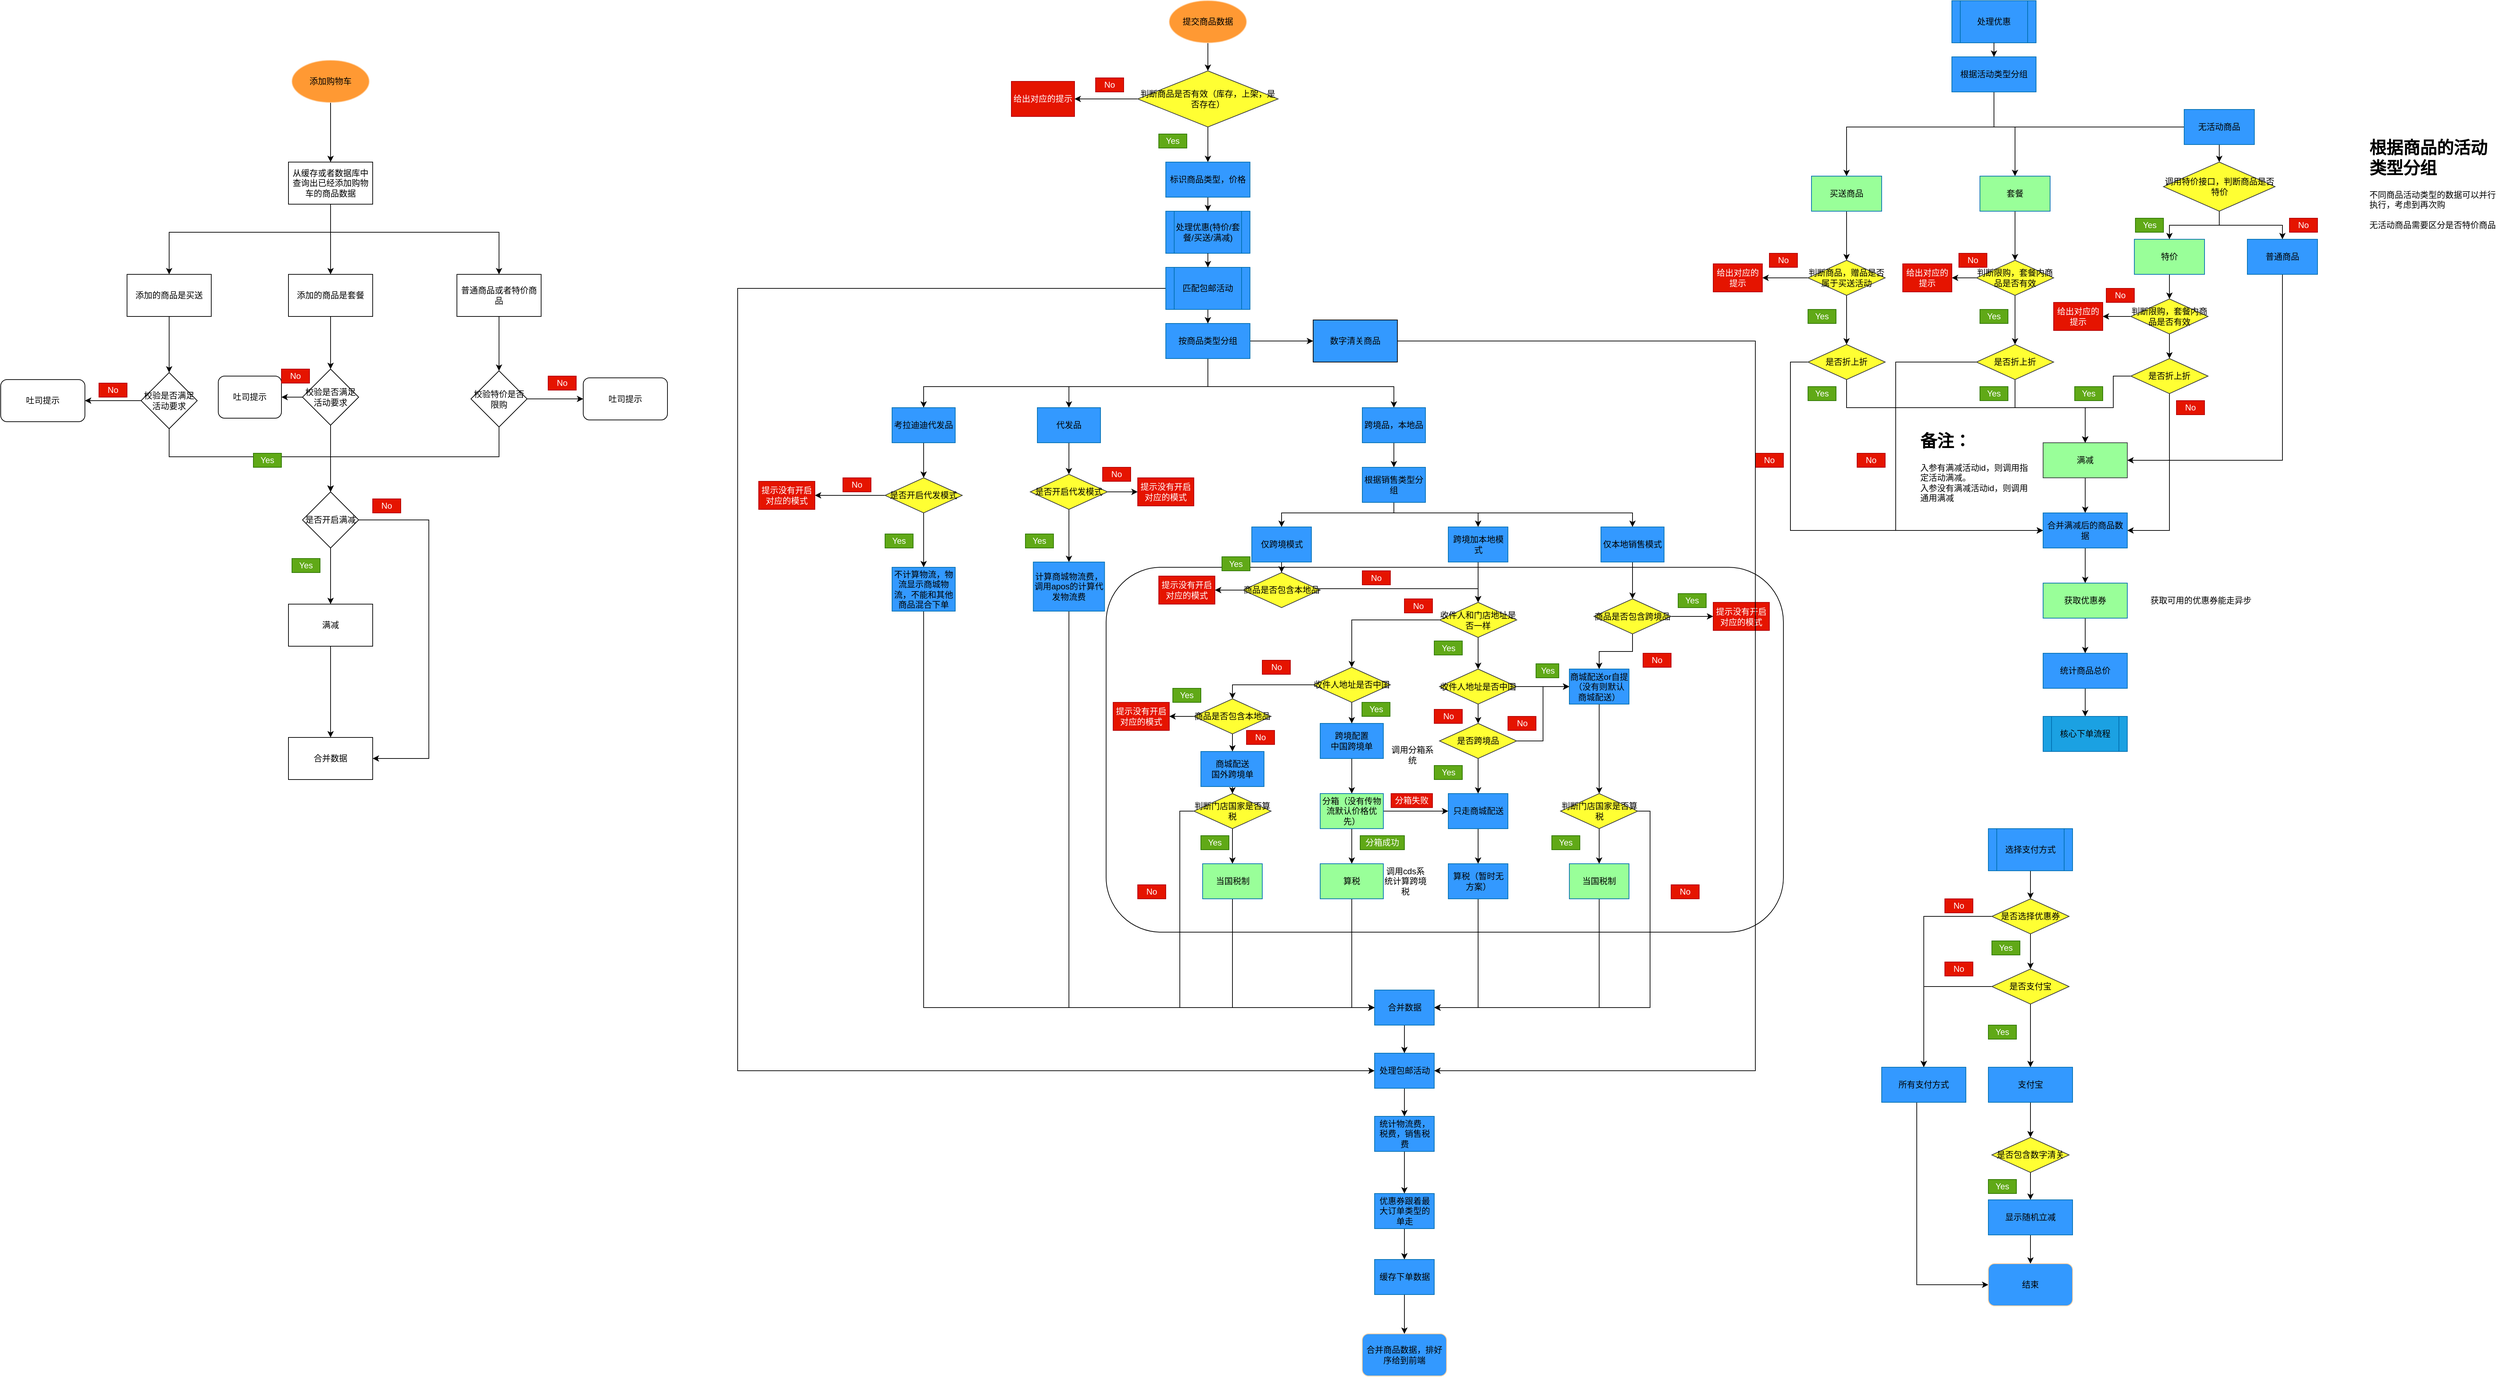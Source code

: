 <mxfile version="14.2.9" type="github" pages="2">
  <diagram id="3rQoYeFcdN2NfCOZFEvK" name="Page-1">
    <mxGraphModel dx="4143" dy="762" grid="1" gridSize="10" guides="1" tooltips="1" connect="1" arrows="1" fold="1" page="1" pageScale="1" pageWidth="827" pageHeight="1169" math="0" shadow="0">
      <root>
        <mxCell id="0" />
        <mxCell id="1" parent="0" />
        <mxCell id="DsLwWRWhxBJEbROZSYur-8" value="" style="rounded=1;whiteSpace=wrap;html=1;" parent="1" vertex="1">
          <mxGeometry x="-435" y="827.5" width="965" height="520" as="geometry" />
        </mxCell>
        <mxCell id="nCokUab-BiOMGtAnf7Bx-4" value="" style="edgeStyle=orthogonalEdgeStyle;rounded=0;orthogonalLoop=1;jettySize=auto;html=1;" parent="1" source="nCokUab-BiOMGtAnf7Bx-2" target="nCokUab-BiOMGtAnf7Bx-3" edge="1">
          <mxGeometry relative="1" as="geometry" />
        </mxCell>
        <mxCell id="nCokUab-BiOMGtAnf7Bx-2" value="提交商品数据" style="ellipse;whiteSpace=wrap;html=1;strokeColor=#FFCC99;fillColor=#FF9933;" parent="1" vertex="1">
          <mxGeometry x="-345" y="20" width="110" height="60" as="geometry" />
        </mxCell>
        <mxCell id="nCokUab-BiOMGtAnf7Bx-6" value="" style="edgeStyle=orthogonalEdgeStyle;rounded=0;orthogonalLoop=1;jettySize=auto;html=1;" parent="1" source="nCokUab-BiOMGtAnf7Bx-3" target="nCokUab-BiOMGtAnf7Bx-5" edge="1">
          <mxGeometry relative="1" as="geometry" />
        </mxCell>
        <mxCell id="nCokUab-BiOMGtAnf7Bx-10" value="" style="edgeStyle=orthogonalEdgeStyle;rounded=0;orthogonalLoop=1;jettySize=auto;html=1;" parent="1" source="nCokUab-BiOMGtAnf7Bx-3" edge="1">
          <mxGeometry relative="1" as="geometry">
            <mxPoint x="-290" y="250" as="targetPoint" />
          </mxGeometry>
        </mxCell>
        <mxCell id="nCokUab-BiOMGtAnf7Bx-3" value="判断商品是否有效（库存，上架，是否存在）" style="rhombus;whiteSpace=wrap;html=1;strokeColor=#36393d;fillColor=#FFFF33;" parent="1" vertex="1">
          <mxGeometry x="-390" y="120" width="200" height="80" as="geometry" />
        </mxCell>
        <mxCell id="nCokUab-BiOMGtAnf7Bx-5" value="给出对应的提示" style="rounded=0;whiteSpace=wrap;html=1;strokeColor=#B20000;fillColor=#e51400;fontColor=#ffffff;" parent="1" vertex="1">
          <mxGeometry x="-570" y="135" width="90" height="50" as="geometry" />
        </mxCell>
        <mxCell id="nCokUab-BiOMGtAnf7Bx-7" value="No" style="text;html=1;strokeColor=#B20000;fillColor=#e51400;align=center;verticalAlign=middle;whiteSpace=wrap;rounded=0;fontColor=#ffffff;" parent="1" vertex="1">
          <mxGeometry x="-450" y="130" width="40" height="20" as="geometry" />
        </mxCell>
        <mxCell id="nCokUab-BiOMGtAnf7Bx-105" value="" style="edgeStyle=orthogonalEdgeStyle;rounded=0;orthogonalLoop=1;jettySize=auto;html=1;" parent="1" source="DsLwWRWhxBJEbROZSYur-1" target="nCokUab-BiOMGtAnf7Bx-104" edge="1">
          <mxGeometry relative="1" as="geometry" />
        </mxCell>
        <mxCell id="nCokUab-BiOMGtAnf7Bx-9" value="&lt;font color=&quot;#000000&quot;&gt;处理优惠(特价/套餐/买送/满减)&lt;/font&gt;" style="shape=process;whiteSpace=wrap;html=1;backgroundOutline=1;strokeColor=#006EAF;fontColor=#ffffff;fillColor=#3399FF;" parent="1" vertex="1">
          <mxGeometry x="-350" y="320" width="120" height="60" as="geometry" />
        </mxCell>
        <mxCell id="nCokUab-BiOMGtAnf7Bx-11" value="Yes" style="text;html=1;strokeColor=#2D7600;fillColor=#60a917;align=center;verticalAlign=middle;whiteSpace=wrap;rounded=0;fontColor=#ffffff;" parent="1" vertex="1">
          <mxGeometry x="-360" y="210" width="40" height="20" as="geometry" />
        </mxCell>
        <mxCell id="nCokUab-BiOMGtAnf7Bx-18" style="edgeStyle=orthogonalEdgeStyle;rounded=0;orthogonalLoop=1;jettySize=auto;html=1;" parent="1" source="nCokUab-BiOMGtAnf7Bx-12" target="nCokUab-BiOMGtAnf7Bx-13" edge="1">
          <mxGeometry relative="1" as="geometry">
            <Array as="points">
              <mxPoint x="830" y="200" />
              <mxPoint x="620" y="200" />
            </Array>
          </mxGeometry>
        </mxCell>
        <mxCell id="nCokUab-BiOMGtAnf7Bx-19" style="edgeStyle=orthogonalEdgeStyle;rounded=0;orthogonalLoop=1;jettySize=auto;html=1;entryX=0.5;entryY=0;entryDx=0;entryDy=0;" parent="1" source="nCokUab-BiOMGtAnf7Bx-73" target="nCokUab-BiOMGtAnf7Bx-15" edge="1">
          <mxGeometry relative="1" as="geometry">
            <Array as="points">
              <mxPoint x="830" y="200" />
              <mxPoint x="860" y="200" />
            </Array>
          </mxGeometry>
        </mxCell>
        <mxCell id="nCokUab-BiOMGtAnf7Bx-12" value="&lt;font color=&quot;#000000&quot;&gt;处理优惠&lt;/font&gt;" style="shape=process;whiteSpace=wrap;html=1;backgroundOutline=1;strokeColor=#006EAF;fontColor=#ffffff;fillColor=#3399FF;" parent="1" vertex="1">
          <mxGeometry x="770" y="20" width="120" height="60" as="geometry" />
        </mxCell>
        <mxCell id="nCokUab-BiOMGtAnf7Bx-62" value="" style="edgeStyle=orthogonalEdgeStyle;rounded=0;orthogonalLoop=1;jettySize=auto;html=1;" parent="1" source="nCokUab-BiOMGtAnf7Bx-13" target="nCokUab-BiOMGtAnf7Bx-57" edge="1">
          <mxGeometry relative="1" as="geometry" />
        </mxCell>
        <mxCell id="nCokUab-BiOMGtAnf7Bx-13" value="&lt;font color=&quot;#000000&quot;&gt;买送商品&lt;/font&gt;" style="rounded=0;whiteSpace=wrap;html=1;strokeColor=#006EAF;fontColor=#ffffff;fillColor=#99FF99;" parent="1" vertex="1">
          <mxGeometry x="570" y="270" width="100" height="50" as="geometry" />
        </mxCell>
        <mxCell id="nCokUab-BiOMGtAnf7Bx-66" value="" style="edgeStyle=orthogonalEdgeStyle;rounded=0;orthogonalLoop=1;jettySize=auto;html=1;" parent="1" source="nCokUab-BiOMGtAnf7Bx-15" target="nCokUab-BiOMGtAnf7Bx-59" edge="1">
          <mxGeometry relative="1" as="geometry" />
        </mxCell>
        <mxCell id="nCokUab-BiOMGtAnf7Bx-15" value="&lt;font color=&quot;#000000&quot;&gt;套餐&lt;/font&gt;" style="rounded=0;whiteSpace=wrap;html=1;strokeColor=#006EAF;fontColor=#ffffff;fillColor=#99FF99;" parent="1" vertex="1">
          <mxGeometry x="810" y="270" width="100" height="50" as="geometry" />
        </mxCell>
        <mxCell id="nCokUab-BiOMGtAnf7Bx-88" value="" style="edgeStyle=orthogonalEdgeStyle;rounded=0;orthogonalLoop=1;jettySize=auto;html=1;" parent="1" source="nCokUab-BiOMGtAnf7Bx-16" target="nCokUab-BiOMGtAnf7Bx-87" edge="1">
          <mxGeometry relative="1" as="geometry" />
        </mxCell>
        <mxCell id="nCokUab-BiOMGtAnf7Bx-16" value="&lt;font color=&quot;#000000&quot;&gt;特价&lt;/font&gt;" style="rounded=0;whiteSpace=wrap;html=1;strokeColor=#006EAF;fontColor=#ffffff;fillColor=#99FF99;" parent="1" vertex="1">
          <mxGeometry x="1030" y="360" width="100" height="50" as="geometry" />
        </mxCell>
        <mxCell id="nCokUab-BiOMGtAnf7Bx-85" style="edgeStyle=orthogonalEdgeStyle;rounded=0;orthogonalLoop=1;jettySize=auto;html=1;entryX=1;entryY=0.5;entryDx=0;entryDy=0;" parent="1" source="nCokUab-BiOMGtAnf7Bx-17" target="nCokUab-BiOMGtAnf7Bx-27" edge="1">
          <mxGeometry relative="1" as="geometry">
            <Array as="points">
              <mxPoint x="1241" y="675" />
            </Array>
          </mxGeometry>
        </mxCell>
        <mxCell id="nCokUab-BiOMGtAnf7Bx-17" value="&lt;font color=&quot;#000000&quot;&gt;普通商品&lt;/font&gt;" style="rounded=0;whiteSpace=wrap;html=1;strokeColor=#006EAF;fontColor=#ffffff;fillColor=#3399FF;" parent="1" vertex="1">
          <mxGeometry x="1191" y="360" width="100" height="50" as="geometry" />
        </mxCell>
        <mxCell id="nCokUab-BiOMGtAnf7Bx-36" style="edgeStyle=orthogonalEdgeStyle;rounded=0;orthogonalLoop=1;jettySize=auto;html=1;entryX=0.5;entryY=0;entryDx=0;entryDy=0;" parent="1" source="nCokUab-BiOMGtAnf7Bx-24" target="nCokUab-BiOMGtAnf7Bx-27" edge="1">
          <mxGeometry relative="1" as="geometry">
            <Array as="points">
              <mxPoint x="620" y="600" />
              <mxPoint x="960" y="600" />
            </Array>
          </mxGeometry>
        </mxCell>
        <mxCell id="nCokUab-BiOMGtAnf7Bx-43" style="edgeStyle=orthogonalEdgeStyle;rounded=0;orthogonalLoop=1;jettySize=auto;html=1;entryX=0;entryY=0.5;entryDx=0;entryDy=0;" parent="1" source="nCokUab-BiOMGtAnf7Bx-24" target="nCokUab-BiOMGtAnf7Bx-41" edge="1">
          <mxGeometry relative="1" as="geometry">
            <mxPoint x="510" y="780" as="targetPoint" />
            <Array as="points">
              <mxPoint x="540" y="535" />
              <mxPoint x="540" y="775" />
            </Array>
          </mxGeometry>
        </mxCell>
        <mxCell id="nCokUab-BiOMGtAnf7Bx-24" value="是否折上折" style="rhombus;whiteSpace=wrap;html=1;strokeColor=#36393d;fillColor=#FFFF33;" parent="1" vertex="1">
          <mxGeometry x="565" y="510" width="110" height="50" as="geometry" />
        </mxCell>
        <mxCell id="nCokUab-BiOMGtAnf7Bx-35" style="edgeStyle=orthogonalEdgeStyle;rounded=0;orthogonalLoop=1;jettySize=auto;html=1;entryX=0.5;entryY=0;entryDx=0;entryDy=0;" parent="1" source="nCokUab-BiOMGtAnf7Bx-25" target="nCokUab-BiOMGtAnf7Bx-27" edge="1">
          <mxGeometry relative="1" as="geometry">
            <Array as="points">
              <mxPoint x="860" y="600" />
              <mxPoint x="960" y="600" />
            </Array>
          </mxGeometry>
        </mxCell>
        <mxCell id="nCokUab-BiOMGtAnf7Bx-46" style="edgeStyle=orthogonalEdgeStyle;rounded=0;orthogonalLoop=1;jettySize=auto;html=1;entryX=0;entryY=0.5;entryDx=0;entryDy=0;" parent="1" source="nCokUab-BiOMGtAnf7Bx-25" target="nCokUab-BiOMGtAnf7Bx-41" edge="1">
          <mxGeometry relative="1" as="geometry">
            <Array as="points">
              <mxPoint x="690" y="535" />
              <mxPoint x="690" y="775" />
            </Array>
          </mxGeometry>
        </mxCell>
        <mxCell id="nCokUab-BiOMGtAnf7Bx-25" value="是否折上折" style="rhombus;whiteSpace=wrap;html=1;strokeColor=#36393d;fillColor=#FFFF33;" parent="1" vertex="1">
          <mxGeometry x="805" y="510" width="110" height="50" as="geometry" />
        </mxCell>
        <mxCell id="nCokUab-BiOMGtAnf7Bx-34" style="edgeStyle=orthogonalEdgeStyle;rounded=0;orthogonalLoop=1;jettySize=auto;html=1;entryX=0.5;entryY=0;entryDx=0;entryDy=0;" parent="1" source="nCokUab-BiOMGtAnf7Bx-26" target="nCokUab-BiOMGtAnf7Bx-27" edge="1">
          <mxGeometry relative="1" as="geometry">
            <Array as="points">
              <mxPoint x="1000" y="600" />
              <mxPoint x="960" y="600" />
            </Array>
          </mxGeometry>
        </mxCell>
        <mxCell id="nCokUab-BiOMGtAnf7Bx-86" style="edgeStyle=orthogonalEdgeStyle;rounded=0;orthogonalLoop=1;jettySize=auto;html=1;entryX=1;entryY=0.5;entryDx=0;entryDy=0;" parent="1" source="nCokUab-BiOMGtAnf7Bx-26" target="nCokUab-BiOMGtAnf7Bx-41" edge="1">
          <mxGeometry relative="1" as="geometry">
            <Array as="points">
              <mxPoint x="1080" y="775" />
            </Array>
          </mxGeometry>
        </mxCell>
        <mxCell id="nCokUab-BiOMGtAnf7Bx-26" value="是否折上折" style="rhombus;whiteSpace=wrap;html=1;strokeColor=#36393d;fillColor=#FFFF33;" parent="1" vertex="1">
          <mxGeometry x="1025" y="530" width="110" height="50" as="geometry" />
        </mxCell>
        <mxCell id="nCokUab-BiOMGtAnf7Bx-42" value="" style="edgeStyle=orthogonalEdgeStyle;rounded=0;orthogonalLoop=1;jettySize=auto;html=1;" parent="1" source="nCokUab-BiOMGtAnf7Bx-27" target="nCokUab-BiOMGtAnf7Bx-41" edge="1">
          <mxGeometry relative="1" as="geometry" />
        </mxCell>
        <mxCell id="nCokUab-BiOMGtAnf7Bx-27" value="&lt;font color=&quot;#000000&quot;&gt;满减&lt;/font&gt;" style="rounded=0;whiteSpace=wrap;html=1;strokeColor=#36393d;fillColor=#99FF99;" parent="1" vertex="1">
          <mxGeometry x="900" y="650" width="120" height="50" as="geometry" />
        </mxCell>
        <mxCell id="nCokUab-BiOMGtAnf7Bx-37" value="Yes" style="text;html=1;strokeColor=#2D7600;fillColor=#60a917;align=center;verticalAlign=middle;whiteSpace=wrap;rounded=0;fontColor=#ffffff;" parent="1" vertex="1">
          <mxGeometry x="565" y="570" width="40" height="20" as="geometry" />
        </mxCell>
        <mxCell id="nCokUab-BiOMGtAnf7Bx-38" value="Yes" style="text;html=1;strokeColor=#2D7600;fillColor=#60a917;align=center;verticalAlign=middle;whiteSpace=wrap;rounded=0;fontColor=#ffffff;" parent="1" vertex="1">
          <mxGeometry x="810" y="570" width="40" height="20" as="geometry" />
        </mxCell>
        <mxCell id="nCokUab-BiOMGtAnf7Bx-39" value="Yes" style="text;html=1;strokeColor=#2D7600;fillColor=#60a917;align=center;verticalAlign=middle;whiteSpace=wrap;rounded=0;fontColor=#ffffff;" parent="1" vertex="1">
          <mxGeometry x="945" y="570" width="40" height="20" as="geometry" />
        </mxCell>
        <mxCell id="nCokUab-BiOMGtAnf7Bx-40" value="&lt;font color=&quot;#000000&quot;&gt;核心下单流程&lt;/font&gt;" style="shape=process;whiteSpace=wrap;html=1;backgroundOutline=1;strokeColor=#006EAF;fillColor=#1ba1e2;fontColor=#ffffff;" parent="1" vertex="1">
          <mxGeometry x="900" y="1040" width="120" height="50" as="geometry" />
        </mxCell>
        <mxCell id="nCokUab-BiOMGtAnf7Bx-51" value="" style="edgeStyle=orthogonalEdgeStyle;rounded=0;orthogonalLoop=1;jettySize=auto;html=1;" parent="1" source="nCokUab-BiOMGtAnf7Bx-41" target="nCokUab-BiOMGtAnf7Bx-44" edge="1">
          <mxGeometry relative="1" as="geometry" />
        </mxCell>
        <mxCell id="nCokUab-BiOMGtAnf7Bx-41" value="&lt;font color=&quot;#000000&quot;&gt;合并满减后的商品数据&lt;/font&gt;" style="rounded=0;whiteSpace=wrap;html=1;strokeColor=#006EAF;fontColor=#ffffff;fillColor=#3399FF;" parent="1" vertex="1">
          <mxGeometry x="900" y="750" width="120" height="50" as="geometry" />
        </mxCell>
        <mxCell id="nCokUab-BiOMGtAnf7Bx-292" value="" style="edgeStyle=orthogonalEdgeStyle;rounded=0;orthogonalLoop=1;jettySize=auto;html=1;" parent="1" source="nCokUab-BiOMGtAnf7Bx-44" target="nCokUab-BiOMGtAnf7Bx-291" edge="1">
          <mxGeometry relative="1" as="geometry" />
        </mxCell>
        <mxCell id="nCokUab-BiOMGtAnf7Bx-44" value="&lt;font color=&quot;#000000&quot;&gt;获取优惠券&lt;/font&gt;" style="rounded=0;whiteSpace=wrap;html=1;strokeColor=#006EAF;fontColor=#ffffff;fillColor=#99FF99;" parent="1" vertex="1">
          <mxGeometry x="900" y="850" width="120" height="50" as="geometry" />
        </mxCell>
        <mxCell id="nCokUab-BiOMGtAnf7Bx-48" value="No" style="text;html=1;strokeColor=#B20000;fillColor=#e51400;align=center;verticalAlign=middle;whiteSpace=wrap;rounded=0;fontColor=#ffffff;" parent="1" vertex="1">
          <mxGeometry x="490" y="665" width="40" height="20" as="geometry" />
        </mxCell>
        <mxCell id="nCokUab-BiOMGtAnf7Bx-49" value="No" style="text;html=1;strokeColor=#B20000;fillColor=#e51400;align=center;verticalAlign=middle;whiteSpace=wrap;rounded=0;fontColor=#ffffff;" parent="1" vertex="1">
          <mxGeometry x="635" y="665" width="40" height="20" as="geometry" />
        </mxCell>
        <mxCell id="nCokUab-BiOMGtAnf7Bx-50" value="No" style="text;html=1;strokeColor=#B20000;fillColor=#e51400;align=center;verticalAlign=middle;whiteSpace=wrap;rounded=0;fontColor=#ffffff;" parent="1" vertex="1">
          <mxGeometry x="1090" y="590" width="40" height="20" as="geometry" />
        </mxCell>
        <mxCell id="nCokUab-BiOMGtAnf7Bx-54" value="获取可用的优惠券能走异步" style="text;html=1;strokeColor=none;fillColor=none;align=center;verticalAlign=middle;whiteSpace=wrap;rounded=0;" parent="1" vertex="1">
          <mxGeometry x="1050" y="857.5" width="150" height="35" as="geometry" />
        </mxCell>
        <mxCell id="nCokUab-BiOMGtAnf7Bx-55" value="&lt;h1&gt;根据商品的活动类型分组&lt;/h1&gt;&lt;div&gt;不同商品活动类型的数据可以并行执行，考虑到再次购&lt;/div&gt;&lt;div&gt;&lt;br&gt;&lt;/div&gt;&lt;div&gt;无活动商品需要区分是否特价商品&lt;/div&gt;" style="text;html=1;strokeColor=none;fillColor=none;spacing=5;spacingTop=-20;whiteSpace=wrap;overflow=hidden;rounded=0;" parent="1" vertex="1">
          <mxGeometry x="1360" y="210" width="190" height="160" as="geometry" />
        </mxCell>
        <mxCell id="nCokUab-BiOMGtAnf7Bx-60" value="" style="edgeStyle=orthogonalEdgeStyle;rounded=0;orthogonalLoop=1;jettySize=auto;html=1;" parent="1" source="nCokUab-BiOMGtAnf7Bx-57" target="nCokUab-BiOMGtAnf7Bx-24" edge="1">
          <mxGeometry relative="1" as="geometry" />
        </mxCell>
        <mxCell id="nCokUab-BiOMGtAnf7Bx-64" value="" style="edgeStyle=orthogonalEdgeStyle;rounded=0;orthogonalLoop=1;jettySize=auto;html=1;" parent="1" source="nCokUab-BiOMGtAnf7Bx-57" target="nCokUab-BiOMGtAnf7Bx-63" edge="1">
          <mxGeometry relative="1" as="geometry" />
        </mxCell>
        <mxCell id="nCokUab-BiOMGtAnf7Bx-57" value="判断商品，赠品是否属于买送活动" style="rhombus;whiteSpace=wrap;html=1;strokeColor=#36393d;fillColor=#FFFF33;" parent="1" vertex="1">
          <mxGeometry x="565" y="390" width="110" height="50" as="geometry" />
        </mxCell>
        <mxCell id="nCokUab-BiOMGtAnf7Bx-67" value="" style="edgeStyle=orthogonalEdgeStyle;rounded=0;orthogonalLoop=1;jettySize=auto;html=1;" parent="1" source="nCokUab-BiOMGtAnf7Bx-59" target="nCokUab-BiOMGtAnf7Bx-25" edge="1">
          <mxGeometry relative="1" as="geometry" />
        </mxCell>
        <mxCell id="nCokUab-BiOMGtAnf7Bx-70" value="" style="edgeStyle=orthogonalEdgeStyle;rounded=0;orthogonalLoop=1;jettySize=auto;html=1;" parent="1" source="nCokUab-BiOMGtAnf7Bx-59" target="nCokUab-BiOMGtAnf7Bx-68" edge="1">
          <mxGeometry relative="1" as="geometry" />
        </mxCell>
        <mxCell id="nCokUab-BiOMGtAnf7Bx-59" value="判断限购，套餐内商品是否有效" style="rhombus;whiteSpace=wrap;html=1;strokeColor=#36393d;fillColor=#FFFF33;" parent="1" vertex="1">
          <mxGeometry x="805" y="390" width="110" height="50" as="geometry" />
        </mxCell>
        <mxCell id="nCokUab-BiOMGtAnf7Bx-61" value="Yes" style="text;html=1;strokeColor=#2D7600;fillColor=#60a917;align=center;verticalAlign=middle;whiteSpace=wrap;rounded=0;fontColor=#ffffff;" parent="1" vertex="1">
          <mxGeometry x="565" y="460" width="40" height="20" as="geometry" />
        </mxCell>
        <mxCell id="nCokUab-BiOMGtAnf7Bx-63" value="给出对应的提示" style="rounded=0;whiteSpace=wrap;html=1;strokeColor=#B20000;fillColor=#e51400;fontColor=#ffffff;" parent="1" vertex="1">
          <mxGeometry x="430" y="395" width="70" height="40" as="geometry" />
        </mxCell>
        <mxCell id="nCokUab-BiOMGtAnf7Bx-65" value="No" style="text;html=1;strokeColor=#B20000;fillColor=#e51400;align=center;verticalAlign=middle;whiteSpace=wrap;rounded=0;fontColor=#ffffff;" parent="1" vertex="1">
          <mxGeometry x="510" y="380" width="40" height="20" as="geometry" />
        </mxCell>
        <mxCell id="nCokUab-BiOMGtAnf7Bx-68" value="给出对应的提示" style="rounded=0;whiteSpace=wrap;html=1;strokeColor=#B20000;fillColor=#e51400;fontColor=#ffffff;" parent="1" vertex="1">
          <mxGeometry x="700" y="395" width="70" height="40" as="geometry" />
        </mxCell>
        <mxCell id="nCokUab-BiOMGtAnf7Bx-69" value="No" style="text;html=1;strokeColor=#B20000;fillColor=#e51400;align=center;verticalAlign=middle;whiteSpace=wrap;rounded=0;fontColor=#ffffff;" parent="1" vertex="1">
          <mxGeometry x="780" y="380" width="40" height="20" as="geometry" />
        </mxCell>
        <mxCell id="nCokUab-BiOMGtAnf7Bx-71" value="Yes" style="text;html=1;strokeColor=#2D7600;fillColor=#60a917;align=center;verticalAlign=middle;whiteSpace=wrap;rounded=0;fontColor=#ffffff;" parent="1" vertex="1">
          <mxGeometry x="810" y="460" width="40" height="20" as="geometry" />
        </mxCell>
        <mxCell id="nCokUab-BiOMGtAnf7Bx-76" style="edgeStyle=orthogonalEdgeStyle;rounded=0;orthogonalLoop=1;jettySize=auto;html=1;entryX=0;entryY=0.5;entryDx=0;entryDy=0;" parent="1" source="nCokUab-BiOMGtAnf7Bx-73" target="nCokUab-BiOMGtAnf7Bx-75" edge="1">
          <mxGeometry relative="1" as="geometry">
            <Array as="points">
              <mxPoint x="830" y="200" />
              <mxPoint x="1110" y="200" />
            </Array>
          </mxGeometry>
        </mxCell>
        <mxCell id="nCokUab-BiOMGtAnf7Bx-73" value="&lt;font color=&quot;#000000&quot;&gt;根据活动类型分组&lt;/font&gt;" style="rounded=0;whiteSpace=wrap;html=1;strokeColor=#006EAF;fontColor=#ffffff;fillColor=#3399FF;" parent="1" vertex="1">
          <mxGeometry x="770" y="100" width="120" height="50" as="geometry" />
        </mxCell>
        <mxCell id="nCokUab-BiOMGtAnf7Bx-74" style="edgeStyle=orthogonalEdgeStyle;rounded=0;orthogonalLoop=1;jettySize=auto;html=1;entryX=0.5;entryY=0;entryDx=0;entryDy=0;" parent="1" source="nCokUab-BiOMGtAnf7Bx-12" target="nCokUab-BiOMGtAnf7Bx-73" edge="1">
          <mxGeometry relative="1" as="geometry">
            <mxPoint x="829.941" y="80" as="sourcePoint" />
            <mxPoint x="860.0" y="270" as="targetPoint" />
            <Array as="points" />
          </mxGeometry>
        </mxCell>
        <mxCell id="nCokUab-BiOMGtAnf7Bx-80" value="" style="edgeStyle=orthogonalEdgeStyle;rounded=0;orthogonalLoop=1;jettySize=auto;html=1;" parent="1" source="nCokUab-BiOMGtAnf7Bx-75" target="nCokUab-BiOMGtAnf7Bx-79" edge="1">
          <mxGeometry relative="1" as="geometry" />
        </mxCell>
        <mxCell id="nCokUab-BiOMGtAnf7Bx-75" value="&lt;font color=&quot;#000000&quot;&gt;无活动商品&lt;/font&gt;" style="rounded=0;whiteSpace=wrap;html=1;strokeColor=#006EAF;fontColor=#ffffff;fillColor=#3399FF;" parent="1" vertex="1">
          <mxGeometry x="1101" y="175" width="100" height="50" as="geometry" />
        </mxCell>
        <mxCell id="nCokUab-BiOMGtAnf7Bx-81" style="edgeStyle=orthogonalEdgeStyle;rounded=0;orthogonalLoop=1;jettySize=auto;html=1;entryX=0.5;entryY=0;entryDx=0;entryDy=0;" parent="1" source="nCokUab-BiOMGtAnf7Bx-79" target="nCokUab-BiOMGtAnf7Bx-16" edge="1">
          <mxGeometry relative="1" as="geometry" />
        </mxCell>
        <mxCell id="nCokUab-BiOMGtAnf7Bx-82" style="edgeStyle=orthogonalEdgeStyle;rounded=0;orthogonalLoop=1;jettySize=auto;html=1;entryX=0.5;entryY=0;entryDx=0;entryDy=0;" parent="1" source="nCokUab-BiOMGtAnf7Bx-79" target="nCokUab-BiOMGtAnf7Bx-17" edge="1">
          <mxGeometry relative="1" as="geometry" />
        </mxCell>
        <mxCell id="nCokUab-BiOMGtAnf7Bx-79" value="调用特价接口，判断商品是否特价" style="rhombus;whiteSpace=wrap;html=1;strokeColor=#36393d;fillColor=#FFFF33;" parent="1" vertex="1">
          <mxGeometry x="1071.5" y="250" width="159" height="70" as="geometry" />
        </mxCell>
        <mxCell id="nCokUab-BiOMGtAnf7Bx-83" value="No" style="text;html=1;strokeColor=#B20000;fillColor=#e51400;align=center;verticalAlign=middle;whiteSpace=wrap;rounded=0;fontColor=#ffffff;" parent="1" vertex="1">
          <mxGeometry x="1251" y="330" width="40" height="20" as="geometry" />
        </mxCell>
        <mxCell id="nCokUab-BiOMGtAnf7Bx-84" value="Yes" style="text;html=1;strokeColor=#2D7600;fillColor=#60a917;align=center;verticalAlign=middle;whiteSpace=wrap;rounded=0;fontColor=#ffffff;" parent="1" vertex="1">
          <mxGeometry x="1031.5" y="330" width="40" height="20" as="geometry" />
        </mxCell>
        <mxCell id="nCokUab-BiOMGtAnf7Bx-89" value="" style="edgeStyle=orthogonalEdgeStyle;rounded=0;orthogonalLoop=1;jettySize=auto;html=1;" parent="1" source="nCokUab-BiOMGtAnf7Bx-87" edge="1">
          <mxGeometry relative="1" as="geometry">
            <mxPoint x="1080" y="530" as="targetPoint" />
          </mxGeometry>
        </mxCell>
        <mxCell id="nCokUab-BiOMGtAnf7Bx-92" value="" style="edgeStyle=orthogonalEdgeStyle;rounded=0;orthogonalLoop=1;jettySize=auto;html=1;" parent="1" source="nCokUab-BiOMGtAnf7Bx-87" target="nCokUab-BiOMGtAnf7Bx-90" edge="1">
          <mxGeometry relative="1" as="geometry" />
        </mxCell>
        <mxCell id="nCokUab-BiOMGtAnf7Bx-87" value="判断限购，套餐内商品是否有效" style="rhombus;whiteSpace=wrap;html=1;strokeColor=#36393d;fillColor=#FFFF33;" parent="1" vertex="1">
          <mxGeometry x="1025" y="445" width="110" height="50" as="geometry" />
        </mxCell>
        <mxCell id="nCokUab-BiOMGtAnf7Bx-90" value="给出对应的提示" style="rounded=0;whiteSpace=wrap;html=1;strokeColor=#B20000;fillColor=#e51400;fontColor=#ffffff;" parent="1" vertex="1">
          <mxGeometry x="915" y="450" width="70" height="40" as="geometry" />
        </mxCell>
        <mxCell id="nCokUab-BiOMGtAnf7Bx-91" value="No" style="text;html=1;strokeColor=#B20000;fillColor=#e51400;align=center;verticalAlign=middle;whiteSpace=wrap;rounded=0;fontColor=#ffffff;" parent="1" vertex="1">
          <mxGeometry x="990" y="430" width="40" height="20" as="geometry" />
        </mxCell>
        <mxCell id="nCokUab-BiOMGtAnf7Bx-103" value="" style="edgeStyle=orthogonalEdgeStyle;rounded=0;orthogonalLoop=1;jettySize=auto;html=1;" parent="1" source="nCokUab-BiOMGtAnf7Bx-100" target="nCokUab-BiOMGtAnf7Bx-9" edge="1">
          <mxGeometry relative="1" as="geometry" />
        </mxCell>
        <mxCell id="nCokUab-BiOMGtAnf7Bx-100" value="&lt;font color=&quot;#000000&quot;&gt;标识商品类型，价格&lt;/font&gt;" style="rounded=0;whiteSpace=wrap;html=1;strokeColor=#006EAF;fontColor=#ffffff;fillColor=#3399FF;" parent="1" vertex="1">
          <mxGeometry x="-350" y="250" width="120" height="50" as="geometry" />
        </mxCell>
        <mxCell id="nCokUab-BiOMGtAnf7Bx-139" style="edgeStyle=orthogonalEdgeStyle;rounded=0;orthogonalLoop=1;jettySize=auto;html=1;entryX=0.5;entryY=0;entryDx=0;entryDy=0;" parent="1" source="nCokUab-BiOMGtAnf7Bx-104" target="nCokUab-BiOMGtAnf7Bx-136" edge="1">
          <mxGeometry relative="1" as="geometry">
            <Array as="points">
              <mxPoint x="-290" y="570" />
              <mxPoint x="-488" y="570" />
            </Array>
          </mxGeometry>
        </mxCell>
        <mxCell id="nCokUab-BiOMGtAnf7Bx-140" style="edgeStyle=orthogonalEdgeStyle;rounded=0;orthogonalLoop=1;jettySize=auto;html=1;" parent="1" source="nCokUab-BiOMGtAnf7Bx-104" target="nCokUab-BiOMGtAnf7Bx-135" edge="1">
          <mxGeometry relative="1" as="geometry">
            <Array as="points">
              <mxPoint x="-290" y="570" />
              <mxPoint x="-695" y="570" />
            </Array>
          </mxGeometry>
        </mxCell>
        <mxCell id="nCokUab-BiOMGtAnf7Bx-141" style="edgeStyle=orthogonalEdgeStyle;rounded=0;orthogonalLoop=1;jettySize=auto;html=1;entryX=0.5;entryY=0;entryDx=0;entryDy=0;" parent="1" source="nCokUab-BiOMGtAnf7Bx-104" target="nCokUab-BiOMGtAnf7Bx-137" edge="1">
          <mxGeometry relative="1" as="geometry">
            <Array as="points">
              <mxPoint x="-290" y="570" />
              <mxPoint x="-25" y="570" />
            </Array>
          </mxGeometry>
        </mxCell>
        <mxCell id="kgo3KatkKVKjmmsnraAz-2" value="" style="edgeStyle=orthogonalEdgeStyle;rounded=0;orthogonalLoop=1;jettySize=auto;html=1;" edge="1" parent="1" source="nCokUab-BiOMGtAnf7Bx-104" target="kgo3KatkKVKjmmsnraAz-1">
          <mxGeometry relative="1" as="geometry" />
        </mxCell>
        <mxCell id="nCokUab-BiOMGtAnf7Bx-104" value="&lt;font color=&quot;#000000&quot;&gt;按商品类型分组&lt;/font&gt;" style="rounded=0;whiteSpace=wrap;html=1;strokeColor=#006EAF;fontColor=#ffffff;fillColor=#3399FF;" parent="1" vertex="1">
          <mxGeometry x="-350" y="480" width="120" height="50" as="geometry" />
        </mxCell>
        <mxCell id="nCokUab-BiOMGtAnf7Bx-118" value="&lt;h1&gt;备注：&lt;/h1&gt;&lt;div&gt;入参有满减活动id，则调用指定活动满减。&lt;/div&gt;&lt;div&gt;入参没有满减活动id，则调用通用满减&lt;/div&gt;" style="text;html=1;strokeColor=none;fillColor=none;spacing=5;spacingTop=-20;whiteSpace=wrap;overflow=hidden;rounded=0;" parent="1" vertex="1">
          <mxGeometry x="720" y="627.5" width="170" height="142.5" as="geometry" />
        </mxCell>
        <mxCell id="nCokUab-BiOMGtAnf7Bx-198" value="" style="edgeStyle=orthogonalEdgeStyle;rounded=0;orthogonalLoop=1;jettySize=auto;html=1;" parent="1" source="nCokUab-BiOMGtAnf7Bx-119" target="nCokUab-BiOMGtAnf7Bx-197" edge="1">
          <mxGeometry relative="1" as="geometry" />
        </mxCell>
        <mxCell id="nCokUab-BiOMGtAnf7Bx-119" value="&lt;font color=&quot;#000000&quot;&gt;跨境配置&lt;br&gt;中国跨境单&lt;br&gt;&lt;/font&gt;" style="rounded=0;whiteSpace=wrap;html=1;strokeColor=#006EAF;fontColor=#ffffff;fillColor=#3399FF;" parent="1" vertex="1">
          <mxGeometry x="-130" y="1050" width="90" height="50" as="geometry" />
        </mxCell>
        <mxCell id="nCokUab-BiOMGtAnf7Bx-126" style="edgeStyle=orthogonalEdgeStyle;rounded=0;orthogonalLoop=1;jettySize=auto;html=1;" parent="1" source="nCokUab-BiOMGtAnf7Bx-120" target="nCokUab-BiOMGtAnf7Bx-125" edge="1">
          <mxGeometry relative="1" as="geometry" />
        </mxCell>
        <mxCell id="nCokUab-BiOMGtAnf7Bx-120" value="&lt;font color=&quot;#000000&quot;&gt;跨境加本地模式&lt;/font&gt;" style="rounded=0;whiteSpace=wrap;html=1;strokeColor=#006EAF;fontColor=#ffffff;fillColor=#3399FF;" parent="1" vertex="1">
          <mxGeometry x="52.5" y="770" width="85" height="50" as="geometry" />
        </mxCell>
        <mxCell id="nCokUab-BiOMGtAnf7Bx-250" value="" style="edgeStyle=orthogonalEdgeStyle;rounded=0;orthogonalLoop=1;jettySize=auto;html=1;" parent="1" source="nCokUab-BiOMGtAnf7Bx-121" target="nCokUab-BiOMGtAnf7Bx-249" edge="1">
          <mxGeometry relative="1" as="geometry" />
        </mxCell>
        <mxCell id="nCokUab-BiOMGtAnf7Bx-121" value="&lt;font color=&quot;#000000&quot;&gt;仅本地销售模式&lt;/font&gt;" style="rounded=0;whiteSpace=wrap;html=1;strokeColor=#006EAF;fontColor=#ffffff;fillColor=#3399FF;" parent="1" vertex="1">
          <mxGeometry x="270" y="770" width="90" height="50" as="geometry" />
        </mxCell>
        <mxCell id="nCokUab-BiOMGtAnf7Bx-131" value="" style="edgeStyle=orthogonalEdgeStyle;rounded=0;orthogonalLoop=1;jettySize=auto;html=1;" parent="1" source="nCokUab-BiOMGtAnf7Bx-125" target="nCokUab-BiOMGtAnf7Bx-130" edge="1">
          <mxGeometry relative="1" as="geometry" />
        </mxCell>
        <mxCell id="nCokUab-BiOMGtAnf7Bx-193" style="edgeStyle=orthogonalEdgeStyle;rounded=0;orthogonalLoop=1;jettySize=auto;html=1;entryX=0.5;entryY=0;entryDx=0;entryDy=0;" parent="1" source="nCokUab-BiOMGtAnf7Bx-125" target="nCokUab-BiOMGtAnf7Bx-192" edge="1">
          <mxGeometry relative="1" as="geometry" />
        </mxCell>
        <mxCell id="nCokUab-BiOMGtAnf7Bx-125" value="收件人和门店地址是否一样" style="rhombus;whiteSpace=wrap;html=1;strokeColor=#36393d;fillColor=#FFFF33;" parent="1" vertex="1">
          <mxGeometry x="40" y="877.5" width="110" height="50" as="geometry" />
        </mxCell>
        <mxCell id="nCokUab-BiOMGtAnf7Bx-129" value="Yes" style="text;html=1;strokeColor=#2D7600;fillColor=#60a917;align=center;verticalAlign=middle;whiteSpace=wrap;rounded=0;fontColor=#ffffff;" parent="1" vertex="1">
          <mxGeometry x="32.5" y="932.5" width="40" height="20" as="geometry" />
        </mxCell>
        <mxCell id="nCokUab-BiOMGtAnf7Bx-133" value="" style="edgeStyle=orthogonalEdgeStyle;rounded=0;orthogonalLoop=1;jettySize=auto;html=1;" parent="1" source="nCokUab-BiOMGtAnf7Bx-130" target="nCokUab-BiOMGtAnf7Bx-132" edge="1">
          <mxGeometry relative="1" as="geometry" />
        </mxCell>
        <mxCell id="nCokUab-BiOMGtAnf7Bx-175" style="edgeStyle=orthogonalEdgeStyle;rounded=0;orthogonalLoop=1;jettySize=auto;html=1;entryX=0;entryY=0.5;entryDx=0;entryDy=0;" parent="1" source="nCokUab-BiOMGtAnf7Bx-130" target="nCokUab-BiOMGtAnf7Bx-172" edge="1">
          <mxGeometry relative="1" as="geometry" />
        </mxCell>
        <mxCell id="nCokUab-BiOMGtAnf7Bx-130" value="收件人地址是否中国" style="rhombus;whiteSpace=wrap;html=1;strokeColor=#36393d;fillColor=#FFFF33;" parent="1" vertex="1">
          <mxGeometry x="40" y="972.5" width="110" height="50" as="geometry" />
        </mxCell>
        <mxCell id="nCokUab-BiOMGtAnf7Bx-170" value="" style="edgeStyle=orthogonalEdgeStyle;rounded=0;orthogonalLoop=1;jettySize=auto;html=1;" parent="1" source="nCokUab-BiOMGtAnf7Bx-132" target="nCokUab-BiOMGtAnf7Bx-169" edge="1">
          <mxGeometry relative="1" as="geometry" />
        </mxCell>
        <mxCell id="nCokUab-BiOMGtAnf7Bx-189" style="edgeStyle=orthogonalEdgeStyle;rounded=0;orthogonalLoop=1;jettySize=auto;html=1;entryX=0;entryY=0.5;entryDx=0;entryDy=0;" parent="1" source="nCokUab-BiOMGtAnf7Bx-132" target="nCokUab-BiOMGtAnf7Bx-172" edge="1">
          <mxGeometry relative="1" as="geometry" />
        </mxCell>
        <mxCell id="nCokUab-BiOMGtAnf7Bx-132" value="是否跨境品" style="rhombus;whiteSpace=wrap;html=1;strokeColor=#36393d;fillColor=#FFFF33;" parent="1" vertex="1">
          <mxGeometry x="40" y="1050" width="110" height="50" as="geometry" />
        </mxCell>
        <mxCell id="nCokUab-BiOMGtAnf7Bx-134" value="Yes" style="text;html=1;strokeColor=#2D7600;fillColor=#60a917;align=center;verticalAlign=middle;whiteSpace=wrap;rounded=0;fontColor=#ffffff;" parent="1" vertex="1">
          <mxGeometry x="177.5" y="965" width="32.5" height="20" as="geometry" />
        </mxCell>
        <mxCell id="nCokUab-BiOMGtAnf7Bx-144" style="edgeStyle=orthogonalEdgeStyle;rounded=0;orthogonalLoop=1;jettySize=auto;html=1;" parent="1" source="nCokUab-BiOMGtAnf7Bx-135" target="nCokUab-BiOMGtAnf7Bx-142" edge="1">
          <mxGeometry relative="1" as="geometry">
            <Array as="points">
              <mxPoint x="-695" y="690" />
              <mxPoint x="-695" y="690" />
            </Array>
          </mxGeometry>
        </mxCell>
        <mxCell id="nCokUab-BiOMGtAnf7Bx-135" value="&lt;font color=&quot;#000000&quot;&gt;考拉迪迪代发品&lt;/font&gt;" style="rounded=0;whiteSpace=wrap;html=1;strokeColor=#006EAF;fontColor=#ffffff;fillColor=#3399FF;" parent="1" vertex="1">
          <mxGeometry x="-740" y="600" width="90" height="50" as="geometry" />
        </mxCell>
        <mxCell id="nCokUab-BiOMGtAnf7Bx-272" value="" style="edgeStyle=orthogonalEdgeStyle;rounded=0;orthogonalLoop=1;jettySize=auto;html=1;" parent="1" source="nCokUab-BiOMGtAnf7Bx-136" target="nCokUab-BiOMGtAnf7Bx-269" edge="1">
          <mxGeometry relative="1" as="geometry" />
        </mxCell>
        <mxCell id="nCokUab-BiOMGtAnf7Bx-136" value="&lt;font color=&quot;#000000&quot;&gt;代发品&lt;/font&gt;" style="rounded=0;whiteSpace=wrap;html=1;strokeColor=#006EAF;fontColor=#ffffff;fillColor=#3399FF;" parent="1" vertex="1">
          <mxGeometry x="-533" y="600" width="90" height="50" as="geometry" />
        </mxCell>
        <mxCell id="nCokUab-BiOMGtAnf7Bx-285" value="" style="edgeStyle=orthogonalEdgeStyle;rounded=0;orthogonalLoop=1;jettySize=auto;html=1;" parent="1" source="nCokUab-BiOMGtAnf7Bx-137" target="nCokUab-BiOMGtAnf7Bx-284" edge="1">
          <mxGeometry relative="1" as="geometry" />
        </mxCell>
        <mxCell id="nCokUab-BiOMGtAnf7Bx-137" value="&lt;font color=&quot;#000000&quot;&gt;跨境品，本地品&lt;/font&gt;" style="rounded=0;whiteSpace=wrap;html=1;strokeColor=#006EAF;fontColor=#ffffff;fillColor=#3399FF;" parent="1" vertex="1">
          <mxGeometry x="-70" y="600" width="90" height="50" as="geometry" />
        </mxCell>
        <mxCell id="nCokUab-BiOMGtAnf7Bx-274" style="edgeStyle=orthogonalEdgeStyle;rounded=0;orthogonalLoop=1;jettySize=auto;html=1;" parent="1" source="nCokUab-BiOMGtAnf7Bx-142" target="nCokUab-BiOMGtAnf7Bx-145" edge="1">
          <mxGeometry relative="1" as="geometry" />
        </mxCell>
        <mxCell id="nCokUab-BiOMGtAnf7Bx-276" value="" style="edgeStyle=orthogonalEdgeStyle;rounded=0;orthogonalLoop=1;jettySize=auto;html=1;" parent="1" source="nCokUab-BiOMGtAnf7Bx-142" target="nCokUab-BiOMGtAnf7Bx-275" edge="1">
          <mxGeometry relative="1" as="geometry" />
        </mxCell>
        <mxCell id="nCokUab-BiOMGtAnf7Bx-142" value="是否开启代发模式" style="rhombus;whiteSpace=wrap;html=1;strokeColor=#36393d;fillColor=#FFFF33;" parent="1" vertex="1">
          <mxGeometry x="-750" y="700" width="110" height="50" as="geometry" />
        </mxCell>
        <mxCell id="nCokUab-BiOMGtAnf7Bx-145" value="提示没有开启对应的模式" style="rounded=0;whiteSpace=wrap;html=1;strokeColor=#B20000;fillColor=#e51400;fontColor=#ffffff;" parent="1" vertex="1">
          <mxGeometry x="-930" y="705" width="80" height="40" as="geometry" />
        </mxCell>
        <mxCell id="nCokUab-BiOMGtAnf7Bx-146" value="No" style="text;html=1;strokeColor=#B20000;fillColor=#e51400;align=center;verticalAlign=middle;whiteSpace=wrap;rounded=0;fontColor=#ffffff;" parent="1" vertex="1">
          <mxGeometry x="-810" y="700" width="40" height="20" as="geometry" />
        </mxCell>
        <mxCell id="nCokUab-BiOMGtAnf7Bx-174" value="" style="edgeStyle=orthogonalEdgeStyle;rounded=0;orthogonalLoop=1;jettySize=auto;html=1;" parent="1" source="nCokUab-BiOMGtAnf7Bx-169" target="nCokUab-BiOMGtAnf7Bx-173" edge="1">
          <mxGeometry relative="1" as="geometry" />
        </mxCell>
        <mxCell id="nCokUab-BiOMGtAnf7Bx-169" value="&lt;font color=&quot;#000000&quot;&gt;只走商城配送&lt;/font&gt;" style="rounded=0;whiteSpace=wrap;html=1;strokeColor=#006EAF;fontColor=#ffffff;fillColor=#3399FF;" parent="1" vertex="1">
          <mxGeometry x="52.5" y="1150" width="85" height="50" as="geometry" />
        </mxCell>
        <mxCell id="nCokUab-BiOMGtAnf7Bx-171" value="Yes" style="text;html=1;strokeColor=#2D7600;fillColor=#60a917;align=center;verticalAlign=middle;whiteSpace=wrap;rounded=0;fontColor=#ffffff;" parent="1" vertex="1">
          <mxGeometry x="32.5" y="1110" width="40" height="20" as="geometry" />
        </mxCell>
        <mxCell id="nCokUab-BiOMGtAnf7Bx-178" value="" style="edgeStyle=orthogonalEdgeStyle;rounded=0;orthogonalLoop=1;jettySize=auto;html=1;" parent="1" source="nCokUab-BiOMGtAnf7Bx-172" target="nCokUab-BiOMGtAnf7Bx-177" edge="1">
          <mxGeometry relative="1" as="geometry" />
        </mxCell>
        <mxCell id="nCokUab-BiOMGtAnf7Bx-172" value="&lt;font color=&quot;#000000&quot;&gt;商城配送or自提（没有则默认商城配送）&lt;/font&gt;" style="rounded=0;whiteSpace=wrap;html=1;strokeColor=#006EAF;fontColor=#ffffff;fillColor=#3399FF;" parent="1" vertex="1">
          <mxGeometry x="225" y="972.5" width="85" height="50" as="geometry" />
        </mxCell>
        <mxCell id="nCokUab-BiOMGtAnf7Bx-191" style="edgeStyle=orthogonalEdgeStyle;rounded=0;orthogonalLoop=1;jettySize=auto;html=1;" parent="1" source="nCokUab-BiOMGtAnf7Bx-173" target="nCokUab-BiOMGtAnf7Bx-185" edge="1">
          <mxGeometry relative="1" as="geometry">
            <Array as="points">
              <mxPoint x="95" y="1455" />
            </Array>
          </mxGeometry>
        </mxCell>
        <mxCell id="nCokUab-BiOMGtAnf7Bx-173" value="&lt;font color=&quot;#000000&quot;&gt;算税（暂时无方案）&lt;/font&gt;" style="rounded=0;whiteSpace=wrap;html=1;strokeColor=#006EAF;fontColor=#ffffff;fillColor=#3399FF;" parent="1" vertex="1">
          <mxGeometry x="52.5" y="1250" width="85" height="50" as="geometry" />
        </mxCell>
        <mxCell id="nCokUab-BiOMGtAnf7Bx-176" value="No" style="text;html=1;strokeColor=#B20000;fillColor=#e51400;align=center;verticalAlign=middle;whiteSpace=wrap;rounded=0;fontColor=#ffffff;" parent="1" vertex="1">
          <mxGeometry x="32.5" y="1030" width="40" height="20" as="geometry" />
        </mxCell>
        <mxCell id="nCokUab-BiOMGtAnf7Bx-180" value="" style="edgeStyle=orthogonalEdgeStyle;rounded=0;orthogonalLoop=1;jettySize=auto;html=1;" parent="1" source="nCokUab-BiOMGtAnf7Bx-177" target="nCokUab-BiOMGtAnf7Bx-179" edge="1">
          <mxGeometry relative="1" as="geometry" />
        </mxCell>
        <mxCell id="nCokUab-BiOMGtAnf7Bx-188" style="edgeStyle=orthogonalEdgeStyle;rounded=0;orthogonalLoop=1;jettySize=auto;html=1;entryX=1;entryY=0.5;entryDx=0;entryDy=0;exitX=1;exitY=0.5;exitDx=0;exitDy=0;" parent="1" source="nCokUab-BiOMGtAnf7Bx-177" target="nCokUab-BiOMGtAnf7Bx-185" edge="1">
          <mxGeometry relative="1" as="geometry">
            <Array as="points">
              <mxPoint x="340" y="1175" />
              <mxPoint x="340" y="1455" />
            </Array>
          </mxGeometry>
        </mxCell>
        <mxCell id="nCokUab-BiOMGtAnf7Bx-177" value="判断门店国家是否算税" style="rhombus;whiteSpace=wrap;html=1;strokeColor=#36393d;fillColor=#FFFF33;" parent="1" vertex="1">
          <mxGeometry x="212.5" y="1150" width="110" height="50" as="geometry" />
        </mxCell>
        <mxCell id="nCokUab-BiOMGtAnf7Bx-187" style="edgeStyle=orthogonalEdgeStyle;rounded=0;orthogonalLoop=1;jettySize=auto;html=1;entryX=1;entryY=0.5;entryDx=0;entryDy=0;" parent="1" source="nCokUab-BiOMGtAnf7Bx-179" target="nCokUab-BiOMGtAnf7Bx-185" edge="1">
          <mxGeometry relative="1" as="geometry">
            <Array as="points">
              <mxPoint x="268" y="1455" />
            </Array>
          </mxGeometry>
        </mxCell>
        <mxCell id="nCokUab-BiOMGtAnf7Bx-179" value="&lt;font color=&quot;#000000&quot;&gt;当国税制&lt;/font&gt;" style="rounded=0;whiteSpace=wrap;html=1;strokeColor=#006EAF;fontColor=#ffffff;fillColor=#99FF99;" parent="1" vertex="1">
          <mxGeometry x="225" y="1250" width="85" height="50" as="geometry" />
        </mxCell>
        <mxCell id="nCokUab-BiOMGtAnf7Bx-181" value="Yes" style="text;html=1;strokeColor=#2D7600;fillColor=#60a917;align=center;verticalAlign=middle;whiteSpace=wrap;rounded=0;fontColor=#ffffff;" parent="1" vertex="1">
          <mxGeometry x="200" y="1210" width="40" height="20" as="geometry" />
        </mxCell>
        <mxCell id="nCokUab-BiOMGtAnf7Bx-184" value="No" style="text;html=1;strokeColor=#B20000;fillColor=#e51400;align=center;verticalAlign=middle;whiteSpace=wrap;rounded=0;fontColor=#ffffff;" parent="1" vertex="1">
          <mxGeometry x="370" y="1280" width="40" height="20" as="geometry" />
        </mxCell>
        <mxCell id="DsLwWRWhxBJEbROZSYur-5" value="" style="edgeStyle=orthogonalEdgeStyle;rounded=0;orthogonalLoop=1;jettySize=auto;html=1;" parent="1" source="nCokUab-BiOMGtAnf7Bx-185" target="DsLwWRWhxBJEbROZSYur-3" edge="1">
          <mxGeometry relative="1" as="geometry" />
        </mxCell>
        <mxCell id="nCokUab-BiOMGtAnf7Bx-185" value="&lt;font color=&quot;#000000&quot;&gt;合并数据&lt;/font&gt;" style="rounded=0;whiteSpace=wrap;html=1;strokeColor=#006EAF;fontColor=#ffffff;fillColor=#3399FF;" parent="1" vertex="1">
          <mxGeometry x="-52.5" y="1430" width="85" height="50" as="geometry" />
        </mxCell>
        <mxCell id="nCokUab-BiOMGtAnf7Bx-190" value="No" style="text;html=1;strokeColor=#B20000;fillColor=#e51400;align=center;verticalAlign=middle;whiteSpace=wrap;rounded=0;fontColor=#ffffff;" parent="1" vertex="1">
          <mxGeometry x="137.5" y="1040" width="40" height="20" as="geometry" />
        </mxCell>
        <mxCell id="nCokUab-BiOMGtAnf7Bx-194" value="" style="edgeStyle=orthogonalEdgeStyle;rounded=0;orthogonalLoop=1;jettySize=auto;html=1;" parent="1" source="nCokUab-BiOMGtAnf7Bx-192" target="nCokUab-BiOMGtAnf7Bx-119" edge="1">
          <mxGeometry relative="1" as="geometry" />
        </mxCell>
        <mxCell id="qUxefXsDWhM1_uTS0UXM-8" style="edgeStyle=orthogonalEdgeStyle;rounded=0;orthogonalLoop=1;jettySize=auto;html=1;entryX=0.5;entryY=0;entryDx=0;entryDy=0;" parent="1" source="nCokUab-BiOMGtAnf7Bx-192" target="qUxefXsDWhM1_uTS0UXM-3" edge="1">
          <mxGeometry relative="1" as="geometry" />
        </mxCell>
        <mxCell id="nCokUab-BiOMGtAnf7Bx-192" value="收件人地址是否中国" style="rhombus;whiteSpace=wrap;html=1;strokeColor=#36393d;fillColor=#FFFF33;" parent="1" vertex="1">
          <mxGeometry x="-140" y="970" width="110" height="50" as="geometry" />
        </mxCell>
        <mxCell id="nCokUab-BiOMGtAnf7Bx-195" value="Yes" style="text;html=1;strokeColor=#2D7600;fillColor=#60a917;align=center;verticalAlign=middle;whiteSpace=wrap;rounded=0;fontColor=#ffffff;" parent="1" vertex="1">
          <mxGeometry x="-70.5" y="1020" width="40" height="20" as="geometry" />
        </mxCell>
        <mxCell id="nCokUab-BiOMGtAnf7Bx-196" value="No" style="text;html=1;strokeColor=#B20000;fillColor=#e51400;align=center;verticalAlign=middle;whiteSpace=wrap;rounded=0;fontColor=#ffffff;" parent="1" vertex="1">
          <mxGeometry x="-10" y="872.5" width="40" height="20" as="geometry" />
        </mxCell>
        <mxCell id="nCokUab-BiOMGtAnf7Bx-200" value="" style="edgeStyle=orthogonalEdgeStyle;rounded=0;orthogonalLoop=1;jettySize=auto;html=1;" parent="1" source="nCokUab-BiOMGtAnf7Bx-197" target="nCokUab-BiOMGtAnf7Bx-199" edge="1">
          <mxGeometry relative="1" as="geometry" />
        </mxCell>
        <mxCell id="Qjw0dNW2Aa7NflXmQAdn-1" value="" style="edgeStyle=orthogonalEdgeStyle;rounded=0;orthogonalLoop=1;jettySize=auto;html=1;" parent="1" source="nCokUab-BiOMGtAnf7Bx-197" target="nCokUab-BiOMGtAnf7Bx-169" edge="1">
          <mxGeometry relative="1" as="geometry" />
        </mxCell>
        <mxCell id="nCokUab-BiOMGtAnf7Bx-197" value="&lt;font color=&quot;#000000&quot;&gt;分箱（没有传物流默认价格优先）&lt;br&gt;&lt;/font&gt;" style="rounded=0;whiteSpace=wrap;html=1;strokeColor=#006EAF;fontColor=#ffffff;fillColor=#99FF99;" parent="1" vertex="1">
          <mxGeometry x="-130" y="1150" width="90" height="50" as="geometry" />
        </mxCell>
        <mxCell id="nCokUab-BiOMGtAnf7Bx-214" style="edgeStyle=orthogonalEdgeStyle;rounded=0;orthogonalLoop=1;jettySize=auto;html=1;entryX=0;entryY=0.5;entryDx=0;entryDy=0;" parent="1" source="nCokUab-BiOMGtAnf7Bx-199" target="nCokUab-BiOMGtAnf7Bx-185" edge="1">
          <mxGeometry relative="1" as="geometry">
            <Array as="points">
              <mxPoint x="-85" y="1455" />
            </Array>
          </mxGeometry>
        </mxCell>
        <mxCell id="nCokUab-BiOMGtAnf7Bx-199" value="&lt;font color=&quot;#000000&quot;&gt;算税&lt;br&gt;&lt;/font&gt;" style="rounded=0;whiteSpace=wrap;html=1;strokeColor=#006EAF;fontColor=#ffffff;fillColor=#99FF99;" parent="1" vertex="1">
          <mxGeometry x="-130" y="1250" width="90" height="50" as="geometry" />
        </mxCell>
        <mxCell id="nCokUab-BiOMGtAnf7Bx-209" value="" style="edgeStyle=orthogonalEdgeStyle;rounded=0;orthogonalLoop=1;jettySize=auto;html=1;entryX=0.5;entryY=0;entryDx=0;entryDy=0;" parent="1" source="nCokUab-BiOMGtAnf7Bx-201" target="nCokUab-BiOMGtAnf7Bx-206" edge="1">
          <mxGeometry relative="1" as="geometry" />
        </mxCell>
        <mxCell id="nCokUab-BiOMGtAnf7Bx-213" style="edgeStyle=orthogonalEdgeStyle;rounded=0;orthogonalLoop=1;jettySize=auto;html=1;entryX=0;entryY=0.5;entryDx=0;entryDy=0;exitX=0;exitY=0.5;exitDx=0;exitDy=0;" parent="1" source="nCokUab-BiOMGtAnf7Bx-206" target="nCokUab-BiOMGtAnf7Bx-185" edge="1">
          <mxGeometry relative="1" as="geometry">
            <Array as="points">
              <mxPoint x="-330" y="1175" />
              <mxPoint x="-330" y="1455" />
            </Array>
          </mxGeometry>
        </mxCell>
        <mxCell id="nCokUab-BiOMGtAnf7Bx-201" value="&lt;font color=&quot;#000000&quot;&gt;商城配送&lt;br&gt;国外跨境单&lt;br&gt;&lt;/font&gt;" style="rounded=0;whiteSpace=wrap;html=1;strokeColor=#006EAF;fontColor=#ffffff;fillColor=#3399FF;" parent="1" vertex="1">
          <mxGeometry x="-300" y="1090" width="90" height="50" as="geometry" />
        </mxCell>
        <mxCell id="nCokUab-BiOMGtAnf7Bx-203" value="No" style="text;html=1;strokeColor=#B20000;fillColor=#e51400;align=center;verticalAlign=middle;whiteSpace=wrap;rounded=0;fontColor=#ffffff;" parent="1" vertex="1">
          <mxGeometry x="-212.5" y="960" width="40" height="20" as="geometry" />
        </mxCell>
        <mxCell id="nCokUab-BiOMGtAnf7Bx-205" value="" style="edgeStyle=orthogonalEdgeStyle;rounded=0;orthogonalLoop=1;jettySize=auto;html=1;" parent="1" source="nCokUab-BiOMGtAnf7Bx-206" target="nCokUab-BiOMGtAnf7Bx-207" edge="1">
          <mxGeometry relative="1" as="geometry" />
        </mxCell>
        <mxCell id="nCokUab-BiOMGtAnf7Bx-206" value="判断门店国家是否算税" style="rhombus;whiteSpace=wrap;html=1;strokeColor=#36393d;fillColor=#FFFF33;" parent="1" vertex="1">
          <mxGeometry x="-310" y="1150" width="110" height="50" as="geometry" />
        </mxCell>
        <mxCell id="nCokUab-BiOMGtAnf7Bx-212" style="edgeStyle=orthogonalEdgeStyle;rounded=0;orthogonalLoop=1;jettySize=auto;html=1;entryX=0;entryY=0.5;entryDx=0;entryDy=0;" parent="1" source="nCokUab-BiOMGtAnf7Bx-207" target="nCokUab-BiOMGtAnf7Bx-185" edge="1">
          <mxGeometry relative="1" as="geometry">
            <Array as="points">
              <mxPoint x="-255" y="1455" />
            </Array>
          </mxGeometry>
        </mxCell>
        <mxCell id="nCokUab-BiOMGtAnf7Bx-207" value="&lt;font color=&quot;#000000&quot;&gt;当国税制&lt;/font&gt;" style="rounded=0;whiteSpace=wrap;html=1;strokeColor=#006EAF;fontColor=#ffffff;fillColor=#99FF99;" parent="1" vertex="1">
          <mxGeometry x="-297.5" y="1250" width="85" height="50" as="geometry" />
        </mxCell>
        <mxCell id="nCokUab-BiOMGtAnf7Bx-208" value="Yes" style="text;html=1;strokeColor=#2D7600;fillColor=#60a917;align=center;verticalAlign=middle;whiteSpace=wrap;rounded=0;fontColor=#ffffff;" parent="1" vertex="1">
          <mxGeometry x="-300" y="1210" width="40" height="20" as="geometry" />
        </mxCell>
        <mxCell id="nCokUab-BiOMGtAnf7Bx-211" value="No" style="text;html=1;strokeColor=#B20000;fillColor=#e51400;align=center;verticalAlign=middle;whiteSpace=wrap;rounded=0;fontColor=#ffffff;" parent="1" vertex="1">
          <mxGeometry x="-390" y="1280" width="40" height="20" as="geometry" />
        </mxCell>
        <mxCell id="nCokUab-BiOMGtAnf7Bx-222" value="" style="edgeStyle=orthogonalEdgeStyle;rounded=0;orthogonalLoop=1;jettySize=auto;html=1;" parent="1" source="nCokUab-BiOMGtAnf7Bx-218" target="nCokUab-BiOMGtAnf7Bx-220" edge="1">
          <mxGeometry relative="1" as="geometry" />
        </mxCell>
        <mxCell id="nCokUab-BiOMGtAnf7Bx-218" value="&lt;font color=&quot;#000000&quot;&gt;选择支付方式&lt;/font&gt;" style="shape=process;whiteSpace=wrap;html=1;backgroundOutline=1;strokeColor=#006EAF;fontColor=#ffffff;fillColor=#3399FF;" parent="1" vertex="1">
          <mxGeometry x="822" y="1200" width="120" height="60" as="geometry" />
        </mxCell>
        <mxCell id="nCokUab-BiOMGtAnf7Bx-231" style="edgeStyle=orthogonalEdgeStyle;rounded=0;orthogonalLoop=1;jettySize=auto;html=1;entryX=0.5;entryY=0;entryDx=0;entryDy=0;" parent="1" source="nCokUab-BiOMGtAnf7Bx-219" target="nCokUab-BiOMGtAnf7Bx-229" edge="1">
          <mxGeometry relative="1" as="geometry" />
        </mxCell>
        <mxCell id="nCokUab-BiOMGtAnf7Bx-219" value="&lt;font color=&quot;#000000&quot;&gt;支付宝&lt;/font&gt;" style="rounded=0;whiteSpace=wrap;html=1;strokeColor=#006EAF;fontColor=#ffffff;fillColor=#3399FF;" parent="1" vertex="1">
          <mxGeometry x="822" y="1540" width="120" height="50" as="geometry" />
        </mxCell>
        <mxCell id="nCokUab-BiOMGtAnf7Bx-223" value="" style="edgeStyle=orthogonalEdgeStyle;rounded=0;orthogonalLoop=1;jettySize=auto;html=1;" parent="1" source="nCokUab-BiOMGtAnf7Bx-220" target="nCokUab-BiOMGtAnf7Bx-221" edge="1">
          <mxGeometry relative="1" as="geometry" />
        </mxCell>
        <mxCell id="nCokUab-BiOMGtAnf7Bx-240" style="edgeStyle=orthogonalEdgeStyle;rounded=0;orthogonalLoop=1;jettySize=auto;html=1;entryX=0.5;entryY=0;entryDx=0;entryDy=0;" parent="1" source="nCokUab-BiOMGtAnf7Bx-220" target="nCokUab-BiOMGtAnf7Bx-236" edge="1">
          <mxGeometry relative="1" as="geometry" />
        </mxCell>
        <mxCell id="nCokUab-BiOMGtAnf7Bx-220" value="是否选择优惠券" style="rhombus;whiteSpace=wrap;html=1;strokeColor=#36393d;fillColor=#FFFF33;" parent="1" vertex="1">
          <mxGeometry x="827" y="1300" width="110" height="50" as="geometry" />
        </mxCell>
        <mxCell id="nCokUab-BiOMGtAnf7Bx-228" value="" style="edgeStyle=orthogonalEdgeStyle;rounded=0;orthogonalLoop=1;jettySize=auto;html=1;entryX=0.5;entryY=0;entryDx=0;entryDy=0;" parent="1" source="nCokUab-BiOMGtAnf7Bx-221" target="nCokUab-BiOMGtAnf7Bx-219" edge="1">
          <mxGeometry relative="1" as="geometry" />
        </mxCell>
        <mxCell id="nCokUab-BiOMGtAnf7Bx-241" style="edgeStyle=orthogonalEdgeStyle;rounded=0;orthogonalLoop=1;jettySize=auto;html=1;" parent="1" source="nCokUab-BiOMGtAnf7Bx-221" target="nCokUab-BiOMGtAnf7Bx-236" edge="1">
          <mxGeometry relative="1" as="geometry" />
        </mxCell>
        <mxCell id="nCokUab-BiOMGtAnf7Bx-221" value="是否支付宝" style="rhombus;whiteSpace=wrap;html=1;strokeColor=#36393d;fillColor=#FFFF33;" parent="1" vertex="1">
          <mxGeometry x="827" y="1400" width="110" height="50" as="geometry" />
        </mxCell>
        <mxCell id="nCokUab-BiOMGtAnf7Bx-224" value="Yes" style="text;html=1;strokeColor=#2D7600;fillColor=#60a917;align=center;verticalAlign=middle;whiteSpace=wrap;rounded=0;fontColor=#ffffff;" parent="1" vertex="1">
          <mxGeometry x="827" y="1360" width="40" height="20" as="geometry" />
        </mxCell>
        <mxCell id="nCokUab-BiOMGtAnf7Bx-233" value="" style="edgeStyle=orthogonalEdgeStyle;rounded=0;orthogonalLoop=1;jettySize=auto;html=1;" parent="1" source="nCokUab-BiOMGtAnf7Bx-229" target="nCokUab-BiOMGtAnf7Bx-230" edge="1">
          <mxGeometry relative="1" as="geometry" />
        </mxCell>
        <mxCell id="nCokUab-BiOMGtAnf7Bx-229" value="是否包含数字清关" style="rhombus;whiteSpace=wrap;html=1;strokeColor=#36393d;fillColor=#FFFF33;" parent="1" vertex="1">
          <mxGeometry x="827" y="1640" width="110" height="50" as="geometry" />
        </mxCell>
        <mxCell id="nCokUab-BiOMGtAnf7Bx-247" value="" style="edgeStyle=orthogonalEdgeStyle;rounded=0;orthogonalLoop=1;jettySize=auto;html=1;" parent="1" source="nCokUab-BiOMGtAnf7Bx-230" target="nCokUab-BiOMGtAnf7Bx-245" edge="1">
          <mxGeometry relative="1" as="geometry" />
        </mxCell>
        <mxCell id="nCokUab-BiOMGtAnf7Bx-230" value="&lt;font color=&quot;#000000&quot;&gt;显示随机立减&lt;/font&gt;" style="rounded=0;whiteSpace=wrap;html=1;strokeColor=#006EAF;fontColor=#ffffff;fillColor=#3399FF;" parent="1" vertex="1">
          <mxGeometry x="822" y="1729" width="120" height="50" as="geometry" />
        </mxCell>
        <mxCell id="nCokUab-BiOMGtAnf7Bx-232" value="Yes" style="text;html=1;strokeColor=#2D7600;fillColor=#60a917;align=center;verticalAlign=middle;whiteSpace=wrap;rounded=0;fontColor=#ffffff;" parent="1" vertex="1">
          <mxGeometry x="822" y="1700" width="40" height="20" as="geometry" />
        </mxCell>
        <mxCell id="nCokUab-BiOMGtAnf7Bx-246" style="edgeStyle=orthogonalEdgeStyle;rounded=0;orthogonalLoop=1;jettySize=auto;html=1;entryX=0;entryY=0.5;entryDx=0;entryDy=0;" parent="1" source="nCokUab-BiOMGtAnf7Bx-236" target="nCokUab-BiOMGtAnf7Bx-245" edge="1">
          <mxGeometry relative="1" as="geometry">
            <Array as="points">
              <mxPoint x="720" y="1850" />
            </Array>
          </mxGeometry>
        </mxCell>
        <mxCell id="nCokUab-BiOMGtAnf7Bx-236" value="&lt;font color=&quot;#000000&quot;&gt;所有支付方式&lt;/font&gt;" style="rounded=0;whiteSpace=wrap;html=1;strokeColor=#006EAF;fontColor=#ffffff;fillColor=#3399FF;" parent="1" vertex="1">
          <mxGeometry x="670" y="1540" width="120" height="50" as="geometry" />
        </mxCell>
        <mxCell id="nCokUab-BiOMGtAnf7Bx-237" value="No" style="text;html=1;strokeColor=#B20000;fillColor=#e51400;align=center;verticalAlign=middle;whiteSpace=wrap;rounded=0;fontColor=#ffffff;" parent="1" vertex="1">
          <mxGeometry x="760" y="1390" width="40" height="20" as="geometry" />
        </mxCell>
        <mxCell id="nCokUab-BiOMGtAnf7Bx-238" value="Yes" style="text;html=1;strokeColor=#2D7600;fillColor=#60a917;align=center;verticalAlign=middle;whiteSpace=wrap;rounded=0;fontColor=#ffffff;" parent="1" vertex="1">
          <mxGeometry x="822" y="1480" width="40" height="20" as="geometry" />
        </mxCell>
        <mxCell id="nCokUab-BiOMGtAnf7Bx-243" value="No" style="text;html=1;strokeColor=#B20000;fillColor=#e51400;align=center;verticalAlign=middle;whiteSpace=wrap;rounded=0;fontColor=#ffffff;" parent="1" vertex="1">
          <mxGeometry x="760" y="1300" width="40" height="20" as="geometry" />
        </mxCell>
        <mxCell id="nCokUab-BiOMGtAnf7Bx-245" value="结束" style="rounded=1;whiteSpace=wrap;html=1;strokeColor=#FFCC99;fillColor=#3399FF;" parent="1" vertex="1">
          <mxGeometry x="822" y="1820" width="120" height="60" as="geometry" />
        </mxCell>
        <mxCell id="nCokUab-BiOMGtAnf7Bx-258" style="edgeStyle=orthogonalEdgeStyle;rounded=0;orthogonalLoop=1;jettySize=auto;html=1;entryX=0.5;entryY=0;entryDx=0;entryDy=0;" parent="1" source="nCokUab-BiOMGtAnf7Bx-248" target="nCokUab-BiOMGtAnf7Bx-257" edge="1">
          <mxGeometry relative="1" as="geometry" />
        </mxCell>
        <mxCell id="nCokUab-BiOMGtAnf7Bx-248" value="&lt;font color=&quot;#000000&quot;&gt;仅跨境模式&lt;/font&gt;" style="rounded=0;whiteSpace=wrap;html=1;strokeColor=#006EAF;fontColor=#ffffff;fillColor=#3399FF;" parent="1" vertex="1">
          <mxGeometry x="-227.5" y="770" width="85" height="50" as="geometry" />
        </mxCell>
        <mxCell id="nCokUab-BiOMGtAnf7Bx-252" value="" style="edgeStyle=orthogonalEdgeStyle;rounded=0;orthogonalLoop=1;jettySize=auto;html=1;" parent="1" source="nCokUab-BiOMGtAnf7Bx-249" target="nCokUab-BiOMGtAnf7Bx-251" edge="1">
          <mxGeometry relative="1" as="geometry" />
        </mxCell>
        <mxCell id="nCokUab-BiOMGtAnf7Bx-267" style="edgeStyle=orthogonalEdgeStyle;rounded=0;orthogonalLoop=1;jettySize=auto;html=1;" parent="1" source="nCokUab-BiOMGtAnf7Bx-249" target="nCokUab-BiOMGtAnf7Bx-172" edge="1">
          <mxGeometry relative="1" as="geometry" />
        </mxCell>
        <mxCell id="nCokUab-BiOMGtAnf7Bx-249" value="商品是否包含跨境品" style="rhombus;whiteSpace=wrap;html=1;strokeColor=#36393d;fillColor=#FFFF33;" parent="1" vertex="1">
          <mxGeometry x="260" y="872.5" width="110" height="50" as="geometry" />
        </mxCell>
        <mxCell id="nCokUab-BiOMGtAnf7Bx-251" value="提示没有开启对应的模式" style="rounded=0;whiteSpace=wrap;html=1;strokeColor=#B20000;fillColor=#e51400;fontColor=#ffffff;" parent="1" vertex="1">
          <mxGeometry x="430" y="877.5" width="80" height="40" as="geometry" />
        </mxCell>
        <mxCell id="nCokUab-BiOMGtAnf7Bx-254" value="No" style="text;html=1;strokeColor=#B20000;fillColor=#e51400;align=center;verticalAlign=middle;whiteSpace=wrap;rounded=0;fontColor=#ffffff;" parent="1" vertex="1">
          <mxGeometry x="330" y="950" width="40" height="20" as="geometry" />
        </mxCell>
        <mxCell id="nCokUab-BiOMGtAnf7Bx-255" value="Yes" style="text;html=1;strokeColor=#2D7600;fillColor=#60a917;align=center;verticalAlign=middle;whiteSpace=wrap;rounded=0;fontColor=#ffffff;" parent="1" vertex="1">
          <mxGeometry x="380" y="865" width="40" height="20" as="geometry" />
        </mxCell>
        <mxCell id="nCokUab-BiOMGtAnf7Bx-259" style="edgeStyle=orthogonalEdgeStyle;rounded=0;orthogonalLoop=1;jettySize=auto;html=1;entryX=0.5;entryY=0;entryDx=0;entryDy=0;exitX=1;exitY=0.5;exitDx=0;exitDy=0;" parent="1" source="nCokUab-BiOMGtAnf7Bx-257" target="nCokUab-BiOMGtAnf7Bx-125" edge="1">
          <mxGeometry relative="1" as="geometry">
            <Array as="points">
              <mxPoint x="-200" y="858" />
              <mxPoint x="95" y="858" />
            </Array>
          </mxGeometry>
        </mxCell>
        <mxCell id="nCokUab-BiOMGtAnf7Bx-263" value="" style="edgeStyle=orthogonalEdgeStyle;rounded=0;orthogonalLoop=1;jettySize=auto;html=1;" parent="1" source="nCokUab-BiOMGtAnf7Bx-257" target="nCokUab-BiOMGtAnf7Bx-262" edge="1">
          <mxGeometry relative="1" as="geometry" />
        </mxCell>
        <mxCell id="nCokUab-BiOMGtAnf7Bx-257" value="商品是否包含本地品" style="rhombus;whiteSpace=wrap;html=1;strokeColor=#36393d;fillColor=#FFFF33;" parent="1" vertex="1">
          <mxGeometry x="-240" y="835" width="110" height="50" as="geometry" />
        </mxCell>
        <mxCell id="nCokUab-BiOMGtAnf7Bx-260" value="Yes" style="text;html=1;strokeColor=#2D7600;fillColor=#60a917;align=center;verticalAlign=middle;whiteSpace=wrap;rounded=0;fontColor=#ffffff;" parent="1" vertex="1">
          <mxGeometry x="-270" y="812.5" width="40" height="20" as="geometry" />
        </mxCell>
        <mxCell id="nCokUab-BiOMGtAnf7Bx-261" value="No" style="text;html=1;strokeColor=#B20000;fillColor=#e51400;align=center;verticalAlign=middle;whiteSpace=wrap;rounded=0;fontColor=#ffffff;" parent="1" vertex="1">
          <mxGeometry x="-70" y="832.5" width="40" height="20" as="geometry" />
        </mxCell>
        <mxCell id="nCokUab-BiOMGtAnf7Bx-262" value="提示没有开启对应的模式" style="rounded=0;whiteSpace=wrap;html=1;strokeColor=#B20000;fillColor=#e51400;fontColor=#ffffff;" parent="1" vertex="1">
          <mxGeometry x="-360" y="840" width="80" height="40" as="geometry" />
        </mxCell>
        <mxCell id="nCokUab-BiOMGtAnf7Bx-268" style="edgeStyle=orthogonalEdgeStyle;rounded=0;orthogonalLoop=1;jettySize=auto;html=1;" parent="1" source="nCokUab-BiOMGtAnf7Bx-269" target="nCokUab-BiOMGtAnf7Bx-270" edge="1">
          <mxGeometry relative="1" as="geometry" />
        </mxCell>
        <mxCell id="nCokUab-BiOMGtAnf7Bx-280" value="" style="edgeStyle=orthogonalEdgeStyle;rounded=0;orthogonalLoop=1;jettySize=auto;html=1;" parent="1" source="nCokUab-BiOMGtAnf7Bx-269" target="nCokUab-BiOMGtAnf7Bx-279" edge="1">
          <mxGeometry relative="1" as="geometry" />
        </mxCell>
        <mxCell id="nCokUab-BiOMGtAnf7Bx-269" value="是否开启代发模式" style="rhombus;whiteSpace=wrap;html=1;strokeColor=#36393d;fillColor=#FFFF33;" parent="1" vertex="1">
          <mxGeometry x="-543" y="695" width="110" height="50" as="geometry" />
        </mxCell>
        <mxCell id="nCokUab-BiOMGtAnf7Bx-270" value="提示没有开启对应的模式" style="rounded=0;whiteSpace=wrap;html=1;strokeColor=#B20000;fillColor=#e51400;fontColor=#ffffff;" parent="1" vertex="1">
          <mxGeometry x="-390" y="700" width="80" height="40" as="geometry" />
        </mxCell>
        <mxCell id="nCokUab-BiOMGtAnf7Bx-271" value="No" style="text;html=1;strokeColor=#B20000;fillColor=#e51400;align=center;verticalAlign=middle;whiteSpace=wrap;rounded=0;fontColor=#ffffff;" parent="1" vertex="1">
          <mxGeometry x="-440" y="685" width="40" height="20" as="geometry" />
        </mxCell>
        <mxCell id="nCokUab-BiOMGtAnf7Bx-289" style="edgeStyle=orthogonalEdgeStyle;rounded=0;orthogonalLoop=1;jettySize=auto;html=1;entryX=0;entryY=0.5;entryDx=0;entryDy=0;" parent="1" source="nCokUab-BiOMGtAnf7Bx-275" target="nCokUab-BiOMGtAnf7Bx-185" edge="1">
          <mxGeometry relative="1" as="geometry">
            <Array as="points">
              <mxPoint x="-695" y="1455" />
            </Array>
          </mxGeometry>
        </mxCell>
        <mxCell id="nCokUab-BiOMGtAnf7Bx-275" value="&lt;font color=&quot;#000000&quot;&gt;不计算物流，物流显示商城物流，不能和其他商品混合下单&lt;/font&gt;" style="rounded=0;whiteSpace=wrap;html=1;strokeColor=#006EAF;fontColor=#ffffff;fillColor=#3399FF;" parent="1" vertex="1">
          <mxGeometry x="-740" y="827.5" width="90" height="62.5" as="geometry" />
        </mxCell>
        <mxCell id="nCokUab-BiOMGtAnf7Bx-277" value="Yes" style="text;html=1;strokeColor=#2D7600;fillColor=#60a917;align=center;verticalAlign=middle;whiteSpace=wrap;rounded=0;fontColor=#ffffff;" parent="1" vertex="1">
          <mxGeometry x="-750" y="780" width="40" height="20" as="geometry" />
        </mxCell>
        <mxCell id="nCokUab-BiOMGtAnf7Bx-278" value="Yes" style="text;html=1;strokeColor=#2D7600;fillColor=#60a917;align=center;verticalAlign=middle;whiteSpace=wrap;rounded=0;fontColor=#ffffff;" parent="1" vertex="1">
          <mxGeometry x="-550" y="780" width="40" height="20" as="geometry" />
        </mxCell>
        <mxCell id="nCokUab-BiOMGtAnf7Bx-290" style="edgeStyle=orthogonalEdgeStyle;rounded=0;orthogonalLoop=1;jettySize=auto;html=1;entryX=0;entryY=0.5;entryDx=0;entryDy=0;exitX=0.5;exitY=1;exitDx=0;exitDy=0;" parent="1" source="nCokUab-BiOMGtAnf7Bx-279" target="nCokUab-BiOMGtAnf7Bx-185" edge="1">
          <mxGeometry relative="1" as="geometry">
            <Array as="points">
              <mxPoint x="-488" y="1455" />
            </Array>
          </mxGeometry>
        </mxCell>
        <mxCell id="nCokUab-BiOMGtAnf7Bx-279" value="&lt;font color=&quot;#000000&quot;&gt;计算商城物流费，调用apos的计算代发物流费&lt;/font&gt;" style="rounded=0;whiteSpace=wrap;html=1;strokeColor=#006EAF;fontColor=#ffffff;fillColor=#3399FF;" parent="1" vertex="1">
          <mxGeometry x="-538.75" y="820" width="101.5" height="70" as="geometry" />
        </mxCell>
        <mxCell id="nCokUab-BiOMGtAnf7Bx-286" style="edgeStyle=orthogonalEdgeStyle;rounded=0;orthogonalLoop=1;jettySize=auto;html=1;" parent="1" source="nCokUab-BiOMGtAnf7Bx-284" target="nCokUab-BiOMGtAnf7Bx-248" edge="1">
          <mxGeometry relative="1" as="geometry">
            <Array as="points">
              <mxPoint x="-25" y="750" />
              <mxPoint x="-185" y="750" />
            </Array>
          </mxGeometry>
        </mxCell>
        <mxCell id="nCokUab-BiOMGtAnf7Bx-287" style="edgeStyle=orthogonalEdgeStyle;rounded=0;orthogonalLoop=1;jettySize=auto;html=1;" parent="1" source="nCokUab-BiOMGtAnf7Bx-284" target="nCokUab-BiOMGtAnf7Bx-120" edge="1">
          <mxGeometry relative="1" as="geometry">
            <Array as="points">
              <mxPoint x="-25" y="750" />
              <mxPoint x="95" y="750" />
            </Array>
          </mxGeometry>
        </mxCell>
        <mxCell id="nCokUab-BiOMGtAnf7Bx-288" style="edgeStyle=orthogonalEdgeStyle;rounded=0;orthogonalLoop=1;jettySize=auto;html=1;entryX=0.5;entryY=0;entryDx=0;entryDy=0;" parent="1" source="nCokUab-BiOMGtAnf7Bx-284" target="nCokUab-BiOMGtAnf7Bx-121" edge="1">
          <mxGeometry relative="1" as="geometry">
            <Array as="points">
              <mxPoint x="-25" y="750" />
              <mxPoint x="315" y="750" />
            </Array>
          </mxGeometry>
        </mxCell>
        <mxCell id="nCokUab-BiOMGtAnf7Bx-284" value="&lt;font color=&quot;#000000&quot;&gt;根据销售类型分组&lt;/font&gt;" style="rounded=0;whiteSpace=wrap;html=1;strokeColor=#006EAF;fontColor=#ffffff;fillColor=#3399FF;" parent="1" vertex="1">
          <mxGeometry x="-70" y="685" width="90" height="50" as="geometry" />
        </mxCell>
        <mxCell id="nCokUab-BiOMGtAnf7Bx-293" value="" style="edgeStyle=orthogonalEdgeStyle;rounded=0;orthogonalLoop=1;jettySize=auto;html=1;" parent="1" source="nCokUab-BiOMGtAnf7Bx-291" target="nCokUab-BiOMGtAnf7Bx-40" edge="1">
          <mxGeometry relative="1" as="geometry" />
        </mxCell>
        <mxCell id="nCokUab-BiOMGtAnf7Bx-291" value="&lt;font color=&quot;#000000&quot;&gt;统计商品总价&lt;/font&gt;" style="rounded=0;whiteSpace=wrap;html=1;strokeColor=#006EAF;fontColor=#ffffff;fillColor=#3399FF;" parent="1" vertex="1">
          <mxGeometry x="900" y="950" width="120" height="50" as="geometry" />
        </mxCell>
        <mxCell id="nCokUab-BiOMGtAnf7Bx-298" value="" style="edgeStyle=orthogonalEdgeStyle;rounded=0;orthogonalLoop=1;jettySize=auto;html=1;" parent="1" source="nCokUab-BiOMGtAnf7Bx-294" target="nCokUab-BiOMGtAnf7Bx-297" edge="1">
          <mxGeometry relative="1" as="geometry" />
        </mxCell>
        <mxCell id="nCokUab-BiOMGtAnf7Bx-294" value="&lt;font color=&quot;#000000&quot;&gt;统计物流费，税费，销售税费&lt;/font&gt;" style="rounded=0;whiteSpace=wrap;html=1;strokeColor=#006EAF;fontColor=#ffffff;fillColor=#3399FF;" parent="1" vertex="1">
          <mxGeometry x="-52.5" y="1610" width="85" height="50" as="geometry" />
        </mxCell>
        <mxCell id="nCokUab-BiOMGtAnf7Bx-303" value="" style="edgeStyle=orthogonalEdgeStyle;rounded=0;orthogonalLoop=1;jettySize=auto;html=1;" parent="1" source="nCokUab-BiOMGtAnf7Bx-297" target="nCokUab-BiOMGtAnf7Bx-302" edge="1">
          <mxGeometry relative="1" as="geometry" />
        </mxCell>
        <mxCell id="nCokUab-BiOMGtAnf7Bx-297" value="&lt;font color=&quot;#000000&quot;&gt;优惠券跟着最大订单类型的单走&lt;/font&gt;" style="rounded=0;whiteSpace=wrap;html=1;strokeColor=#006EAF;fontColor=#ffffff;fillColor=#3399FF;" parent="1" vertex="1">
          <mxGeometry x="-52.5" y="1720" width="85" height="50" as="geometry" />
        </mxCell>
        <mxCell id="nCokUab-BiOMGtAnf7Bx-300" value="合并商品数据，排好序给到前端" style="rounded=1;whiteSpace=wrap;html=1;strokeColor=#FFCC99;fillColor=#3399FF;" parent="1" vertex="1">
          <mxGeometry x="-70" y="1920" width="120" height="60" as="geometry" />
        </mxCell>
        <mxCell id="nCokUab-BiOMGtAnf7Bx-304" value="" style="edgeStyle=orthogonalEdgeStyle;rounded=0;orthogonalLoop=1;jettySize=auto;html=1;" parent="1" source="nCokUab-BiOMGtAnf7Bx-302" target="nCokUab-BiOMGtAnf7Bx-300" edge="1">
          <mxGeometry relative="1" as="geometry" />
        </mxCell>
        <mxCell id="nCokUab-BiOMGtAnf7Bx-302" value="&lt;font color=&quot;#000000&quot;&gt;缓存下单数据&lt;/font&gt;" style="rounded=0;whiteSpace=wrap;html=1;strokeColor=#006EAF;fontColor=#ffffff;fillColor=#3399FF;" parent="1" vertex="1">
          <mxGeometry x="-52.5" y="1814" width="85" height="50" as="geometry" />
        </mxCell>
        <mxCell id="nCokUab-BiOMGtAnf7Bx-305" value="调用cds系统计算跨境税" style="text;html=1;strokeColor=none;fillColor=none;align=center;verticalAlign=middle;whiteSpace=wrap;rounded=0;" parent="1" vertex="1">
          <mxGeometry x="-40" y="1240" width="63" height="70" as="geometry" />
        </mxCell>
        <mxCell id="nCokUab-BiOMGtAnf7Bx-306" value="调用分箱系统" style="text;html=1;strokeColor=none;fillColor=none;align=center;verticalAlign=middle;whiteSpace=wrap;rounded=0;" parent="1" vertex="1">
          <mxGeometry x="-30.5" y="1060" width="63" height="70" as="geometry" />
        </mxCell>
        <mxCell id="Qjw0dNW2Aa7NflXmQAdn-2" value="分箱成功" style="text;html=1;strokeColor=#2D7600;fillColor=#60a917;align=center;verticalAlign=middle;whiteSpace=wrap;rounded=0;fontColor=#ffffff;" parent="1" vertex="1">
          <mxGeometry x="-73" y="1210" width="63" height="20" as="geometry" />
        </mxCell>
        <mxCell id="Qjw0dNW2Aa7NflXmQAdn-3" value="分箱失败" style="text;html=1;strokeColor=#B20000;fillColor=#e51400;align=center;verticalAlign=middle;whiteSpace=wrap;rounded=0;fontColor=#ffffff;" parent="1" vertex="1">
          <mxGeometry x="-29" y="1150" width="59" height="20" as="geometry" />
        </mxCell>
        <mxCell id="qUxefXsDWhM1_uTS0UXM-5" value="" style="edgeStyle=orthogonalEdgeStyle;rounded=0;orthogonalLoop=1;jettySize=auto;html=1;" parent="1" source="qUxefXsDWhM1_uTS0UXM-3" target="qUxefXsDWhM1_uTS0UXM-4" edge="1">
          <mxGeometry relative="1" as="geometry" />
        </mxCell>
        <mxCell id="qUxefXsDWhM1_uTS0UXM-10" style="edgeStyle=orthogonalEdgeStyle;rounded=0;orthogonalLoop=1;jettySize=auto;html=1;entryX=0.5;entryY=0;entryDx=0;entryDy=0;" parent="1" source="qUxefXsDWhM1_uTS0UXM-3" target="nCokUab-BiOMGtAnf7Bx-201" edge="1">
          <mxGeometry relative="1" as="geometry" />
        </mxCell>
        <mxCell id="qUxefXsDWhM1_uTS0UXM-3" value="商品是否包含本地品" style="rhombus;whiteSpace=wrap;html=1;strokeColor=#36393d;fillColor=#FFFF33;" parent="1" vertex="1">
          <mxGeometry x="-310" y="1015" width="110" height="50" as="geometry" />
        </mxCell>
        <mxCell id="qUxefXsDWhM1_uTS0UXM-4" value="提示没有开启对应的模式" style="rounded=0;whiteSpace=wrap;html=1;strokeColor=#B20000;fillColor=#e51400;fontColor=#ffffff;" parent="1" vertex="1">
          <mxGeometry x="-425" y="1020" width="80" height="40" as="geometry" />
        </mxCell>
        <mxCell id="qUxefXsDWhM1_uTS0UXM-6" value="No" style="text;html=1;strokeColor=#B20000;fillColor=#e51400;align=center;verticalAlign=middle;whiteSpace=wrap;rounded=0;fontColor=#ffffff;" parent="1" vertex="1">
          <mxGeometry x="-235" y="1060" width="40" height="20" as="geometry" />
        </mxCell>
        <mxCell id="qUxefXsDWhM1_uTS0UXM-7" value="Yes" style="text;html=1;strokeColor=#2D7600;fillColor=#60a917;align=center;verticalAlign=middle;whiteSpace=wrap;rounded=0;fontColor=#ffffff;" parent="1" vertex="1">
          <mxGeometry x="-340" y="1000" width="40" height="20" as="geometry" />
        </mxCell>
        <mxCell id="7e9dkWOaMpUn6viPopdg-3" value="" style="edgeStyle=orthogonalEdgeStyle;rounded=0;orthogonalLoop=1;jettySize=auto;html=1;" parent="1" source="7e9dkWOaMpUn6viPopdg-1" target="7e9dkWOaMpUn6viPopdg-2" edge="1">
          <mxGeometry relative="1" as="geometry" />
        </mxCell>
        <mxCell id="7e9dkWOaMpUn6viPopdg-1" value="添加购物车" style="ellipse;whiteSpace=wrap;html=1;strokeColor=#FFCC99;fillColor=#FF9933;" parent="1" vertex="1">
          <mxGeometry x="-1595" y="105" width="110" height="60" as="geometry" />
        </mxCell>
        <mxCell id="7e9dkWOaMpUn6viPopdg-7" style="edgeStyle=orthogonalEdgeStyle;rounded=0;orthogonalLoop=1;jettySize=auto;html=1;entryX=0.5;entryY=0;entryDx=0;entryDy=0;" parent="1" source="7e9dkWOaMpUn6viPopdg-2" target="7e9dkWOaMpUn6viPopdg-4" edge="1">
          <mxGeometry relative="1" as="geometry">
            <Array as="points">
              <mxPoint x="-1540" y="350" />
              <mxPoint x="-1770" y="350" />
            </Array>
          </mxGeometry>
        </mxCell>
        <mxCell id="7e9dkWOaMpUn6viPopdg-8" style="edgeStyle=orthogonalEdgeStyle;rounded=0;orthogonalLoop=1;jettySize=auto;html=1;" parent="1" source="7e9dkWOaMpUn6viPopdg-2" target="7e9dkWOaMpUn6viPopdg-5" edge="1">
          <mxGeometry relative="1" as="geometry" />
        </mxCell>
        <mxCell id="7e9dkWOaMpUn6viPopdg-9" style="edgeStyle=orthogonalEdgeStyle;rounded=0;orthogonalLoop=1;jettySize=auto;html=1;" parent="1" source="7e9dkWOaMpUn6viPopdg-2" target="7e9dkWOaMpUn6viPopdg-6" edge="1">
          <mxGeometry relative="1" as="geometry">
            <Array as="points">
              <mxPoint x="-1540" y="350" />
              <mxPoint x="-1300" y="350" />
            </Array>
          </mxGeometry>
        </mxCell>
        <mxCell id="7e9dkWOaMpUn6viPopdg-2" value="从缓存或者数据库中查询出已经添加购物车的商品数据" style="rounded=0;whiteSpace=wrap;html=1;" parent="1" vertex="1">
          <mxGeometry x="-1600" y="250" width="120" height="60" as="geometry" />
        </mxCell>
        <mxCell id="7e9dkWOaMpUn6viPopdg-11" value="" style="edgeStyle=orthogonalEdgeStyle;rounded=0;orthogonalLoop=1;jettySize=auto;html=1;" parent="1" source="7e9dkWOaMpUn6viPopdg-4" target="7e9dkWOaMpUn6viPopdg-10" edge="1">
          <mxGeometry relative="1" as="geometry" />
        </mxCell>
        <mxCell id="7e9dkWOaMpUn6viPopdg-4" value="添加的商品是买送" style="rounded=0;whiteSpace=wrap;html=1;" parent="1" vertex="1">
          <mxGeometry x="-1830" y="410" width="120" height="60" as="geometry" />
        </mxCell>
        <mxCell id="7e9dkWOaMpUn6viPopdg-13" value="" style="edgeStyle=orthogonalEdgeStyle;rounded=0;orthogonalLoop=1;jettySize=auto;html=1;" parent="1" source="7e9dkWOaMpUn6viPopdg-5" target="7e9dkWOaMpUn6viPopdg-12" edge="1">
          <mxGeometry relative="1" as="geometry" />
        </mxCell>
        <mxCell id="7e9dkWOaMpUn6viPopdg-5" value="添加的商品是套餐" style="rounded=0;whiteSpace=wrap;html=1;" parent="1" vertex="1">
          <mxGeometry x="-1600" y="410" width="120" height="60" as="geometry" />
        </mxCell>
        <mxCell id="7e9dkWOaMpUn6viPopdg-15" value="" style="edgeStyle=orthogonalEdgeStyle;rounded=0;orthogonalLoop=1;jettySize=auto;html=1;" parent="1" source="7e9dkWOaMpUn6viPopdg-6" target="7e9dkWOaMpUn6viPopdg-14" edge="1">
          <mxGeometry relative="1" as="geometry" />
        </mxCell>
        <mxCell id="7e9dkWOaMpUn6viPopdg-6" value="普通商品或者特价商品" style="rounded=0;whiteSpace=wrap;html=1;" parent="1" vertex="1">
          <mxGeometry x="-1360" y="410" width="120" height="60" as="geometry" />
        </mxCell>
        <mxCell id="7e9dkWOaMpUn6viPopdg-18" value="" style="edgeStyle=orthogonalEdgeStyle;rounded=0;orthogonalLoop=1;jettySize=auto;html=1;" parent="1" source="7e9dkWOaMpUn6viPopdg-10" target="7e9dkWOaMpUn6viPopdg-17" edge="1">
          <mxGeometry relative="1" as="geometry" />
        </mxCell>
        <mxCell id="7e9dkWOaMpUn6viPopdg-29" style="edgeStyle=orthogonalEdgeStyle;rounded=0;orthogonalLoop=1;jettySize=auto;html=1;" parent="1" source="7e9dkWOaMpUn6viPopdg-10" edge="1">
          <mxGeometry relative="1" as="geometry">
            <mxPoint x="-1540" y="720" as="targetPoint" />
            <Array as="points">
              <mxPoint x="-1770" y="670" />
              <mxPoint x="-1540" y="670" />
            </Array>
          </mxGeometry>
        </mxCell>
        <mxCell id="7e9dkWOaMpUn6viPopdg-10" value="校验是否满足活动要求" style="rhombus;whiteSpace=wrap;html=1;" parent="1" vertex="1">
          <mxGeometry x="-1810" y="550" width="80" height="80" as="geometry" />
        </mxCell>
        <mxCell id="7e9dkWOaMpUn6viPopdg-22" value="" style="edgeStyle=orthogonalEdgeStyle;rounded=0;orthogonalLoop=1;jettySize=auto;html=1;" parent="1" source="7e9dkWOaMpUn6viPopdg-12" target="7e9dkWOaMpUn6viPopdg-21" edge="1">
          <mxGeometry relative="1" as="geometry" />
        </mxCell>
        <mxCell id="7e9dkWOaMpUn6viPopdg-30" value="" style="edgeStyle=orthogonalEdgeStyle;rounded=0;orthogonalLoop=1;jettySize=auto;html=1;" parent="1" source="7e9dkWOaMpUn6viPopdg-12" target="7e9dkWOaMpUn6viPopdg-23" edge="1">
          <mxGeometry relative="1" as="geometry" />
        </mxCell>
        <mxCell id="7e9dkWOaMpUn6viPopdg-12" value="校验是否满足活动要求" style="rhombus;whiteSpace=wrap;html=1;" parent="1" vertex="1">
          <mxGeometry x="-1580" y="545" width="80" height="80" as="geometry" />
        </mxCell>
        <mxCell id="7e9dkWOaMpUn6viPopdg-20" value="" style="edgeStyle=orthogonalEdgeStyle;rounded=0;orthogonalLoop=1;jettySize=auto;html=1;" parent="1" source="7e9dkWOaMpUn6viPopdg-14" target="7e9dkWOaMpUn6viPopdg-19" edge="1">
          <mxGeometry relative="1" as="geometry" />
        </mxCell>
        <mxCell id="7e9dkWOaMpUn6viPopdg-31" style="edgeStyle=orthogonalEdgeStyle;rounded=0;orthogonalLoop=1;jettySize=auto;html=1;entryX=0.5;entryY=0;entryDx=0;entryDy=0;" parent="1" source="7e9dkWOaMpUn6viPopdg-14" target="7e9dkWOaMpUn6viPopdg-23" edge="1">
          <mxGeometry relative="1" as="geometry">
            <Array as="points">
              <mxPoint x="-1300" y="670" />
              <mxPoint x="-1540" y="670" />
            </Array>
          </mxGeometry>
        </mxCell>
        <mxCell id="7e9dkWOaMpUn6viPopdg-14" value="校验特价是否限购" style="rhombus;whiteSpace=wrap;html=1;" parent="1" vertex="1">
          <mxGeometry x="-1340" y="547.5" width="80" height="80" as="geometry" />
        </mxCell>
        <mxCell id="7e9dkWOaMpUn6viPopdg-34" style="edgeStyle=orthogonalEdgeStyle;rounded=0;orthogonalLoop=1;jettySize=auto;html=1;" parent="1" source="7e9dkWOaMpUn6viPopdg-16" target="7e9dkWOaMpUn6viPopdg-33" edge="1">
          <mxGeometry relative="1" as="geometry" />
        </mxCell>
        <mxCell id="7e9dkWOaMpUn6viPopdg-16" value="满减" style="rounded=0;whiteSpace=wrap;html=1;" parent="1" vertex="1">
          <mxGeometry x="-1600" y="880" width="120" height="60" as="geometry" />
        </mxCell>
        <mxCell id="7e9dkWOaMpUn6viPopdg-17" value="吐司提示" style="rounded=1;whiteSpace=wrap;html=1;" parent="1" vertex="1">
          <mxGeometry x="-2010" y="560" width="120" height="60" as="geometry" />
        </mxCell>
        <mxCell id="7e9dkWOaMpUn6viPopdg-19" value="吐司提示" style="rounded=1;whiteSpace=wrap;html=1;" parent="1" vertex="1">
          <mxGeometry x="-1180" y="557.5" width="120" height="60" as="geometry" />
        </mxCell>
        <mxCell id="7e9dkWOaMpUn6viPopdg-21" value="吐司提示" style="rounded=1;whiteSpace=wrap;html=1;" parent="1" vertex="1">
          <mxGeometry x="-1700" y="555" width="90" height="60" as="geometry" />
        </mxCell>
        <mxCell id="7e9dkWOaMpUn6viPopdg-32" value="" style="edgeStyle=orthogonalEdgeStyle;rounded=0;orthogonalLoop=1;jettySize=auto;html=1;" parent="1" source="7e9dkWOaMpUn6viPopdg-23" target="7e9dkWOaMpUn6viPopdg-16" edge="1">
          <mxGeometry relative="1" as="geometry" />
        </mxCell>
        <mxCell id="7e9dkWOaMpUn6viPopdg-35" style="edgeStyle=orthogonalEdgeStyle;rounded=0;orthogonalLoop=1;jettySize=auto;html=1;entryX=1;entryY=0.5;entryDx=0;entryDy=0;" parent="1" source="7e9dkWOaMpUn6viPopdg-23" target="7e9dkWOaMpUn6viPopdg-33" edge="1">
          <mxGeometry relative="1" as="geometry">
            <Array as="points">
              <mxPoint x="-1400" y="760" />
              <mxPoint x="-1400" y="1100" />
            </Array>
          </mxGeometry>
        </mxCell>
        <mxCell id="7e9dkWOaMpUn6viPopdg-23" value="是否开启满减" style="rhombus;whiteSpace=wrap;html=1;" parent="1" vertex="1">
          <mxGeometry x="-1580" y="720" width="80" height="80" as="geometry" />
        </mxCell>
        <mxCell id="7e9dkWOaMpUn6viPopdg-25" value="Yes" style="text;html=1;strokeColor=#2D7600;fillColor=#60a917;align=center;verticalAlign=middle;whiteSpace=wrap;rounded=0;fontColor=#ffffff;" parent="1" vertex="1">
          <mxGeometry x="-1650" y="665" width="40" height="20" as="geometry" />
        </mxCell>
        <mxCell id="7e9dkWOaMpUn6viPopdg-26" value="No" style="text;html=1;strokeColor=#B20000;fillColor=#e51400;align=center;verticalAlign=middle;whiteSpace=wrap;rounded=0;fontColor=#ffffff;" parent="1" vertex="1">
          <mxGeometry x="-1230" y="555" width="40" height="20" as="geometry" />
        </mxCell>
        <mxCell id="7e9dkWOaMpUn6viPopdg-27" value="No" style="text;html=1;strokeColor=#B20000;fillColor=#e51400;align=center;verticalAlign=middle;whiteSpace=wrap;rounded=0;fontColor=#ffffff;" parent="1" vertex="1">
          <mxGeometry x="-1610" y="545" width="40" height="20" as="geometry" />
        </mxCell>
        <mxCell id="7e9dkWOaMpUn6viPopdg-28" value="No" style="text;html=1;strokeColor=#B20000;fillColor=#e51400;align=center;verticalAlign=middle;whiteSpace=wrap;rounded=0;fontColor=#ffffff;" parent="1" vertex="1">
          <mxGeometry x="-1870" y="565" width="40" height="20" as="geometry" />
        </mxCell>
        <mxCell id="7e9dkWOaMpUn6viPopdg-33" value="合并数据" style="rounded=0;whiteSpace=wrap;html=1;" parent="1" vertex="1">
          <mxGeometry x="-1600" y="1070" width="120" height="60" as="geometry" />
        </mxCell>
        <mxCell id="7e9dkWOaMpUn6viPopdg-36" value="Yes" style="text;html=1;strokeColor=#2D7600;fillColor=#60a917;align=center;verticalAlign=middle;whiteSpace=wrap;rounded=0;fontColor=#ffffff;" parent="1" vertex="1">
          <mxGeometry x="-1595" y="815" width="40" height="20" as="geometry" />
        </mxCell>
        <mxCell id="7e9dkWOaMpUn6viPopdg-37" value="No" style="text;html=1;strokeColor=#B20000;fillColor=#e51400;align=center;verticalAlign=middle;whiteSpace=wrap;rounded=0;fontColor=#ffffff;" parent="1" vertex="1">
          <mxGeometry x="-1480" y="730" width="40" height="20" as="geometry" />
        </mxCell>
        <mxCell id="DsLwWRWhxBJEbROZSYur-6" style="edgeStyle=orthogonalEdgeStyle;rounded=0;orthogonalLoop=1;jettySize=auto;html=1;entryX=0;entryY=0.5;entryDx=0;entryDy=0;" parent="1" source="DsLwWRWhxBJEbROZSYur-1" target="DsLwWRWhxBJEbROZSYur-3" edge="1">
          <mxGeometry relative="1" as="geometry">
            <Array as="points">
              <mxPoint x="-960" y="430" />
              <mxPoint x="-960" y="1545" />
            </Array>
          </mxGeometry>
        </mxCell>
        <mxCell id="DsLwWRWhxBJEbROZSYur-1" value="&lt;font color=&quot;#000000&quot;&gt;匹配包邮活动&lt;/font&gt;" style="shape=process;whiteSpace=wrap;html=1;backgroundOutline=1;strokeColor=#006EAF;fontColor=#ffffff;fillColor=#3399FF;" parent="1" vertex="1">
          <mxGeometry x="-350" y="400" width="120" height="60" as="geometry" />
        </mxCell>
        <mxCell id="DsLwWRWhxBJEbROZSYur-2" value="" style="edgeStyle=orthogonalEdgeStyle;rounded=0;orthogonalLoop=1;jettySize=auto;html=1;" parent="1" source="nCokUab-BiOMGtAnf7Bx-9" target="DsLwWRWhxBJEbROZSYur-1" edge="1">
          <mxGeometry relative="1" as="geometry">
            <mxPoint x="-290" y="380" as="sourcePoint" />
            <mxPoint x="-290" y="480" as="targetPoint" />
          </mxGeometry>
        </mxCell>
        <mxCell id="DsLwWRWhxBJEbROZSYur-4" value="" style="edgeStyle=orthogonalEdgeStyle;rounded=0;orthogonalLoop=1;jettySize=auto;html=1;" parent="1" source="DsLwWRWhxBJEbROZSYur-3" target="nCokUab-BiOMGtAnf7Bx-294" edge="1">
          <mxGeometry relative="1" as="geometry" />
        </mxCell>
        <mxCell id="DsLwWRWhxBJEbROZSYur-3" value="&lt;font color=&quot;#000000&quot;&gt;处理包邮活动&lt;/font&gt;" style="rounded=0;whiteSpace=wrap;html=1;strokeColor=#006EAF;fontColor=#ffffff;fillColor=#3399FF;" parent="1" vertex="1">
          <mxGeometry x="-52.5" y="1520" width="85" height="50" as="geometry" />
        </mxCell>
        <mxCell id="kgo3KatkKVKjmmsnraAz-4" style="edgeStyle=orthogonalEdgeStyle;rounded=0;orthogonalLoop=1;jettySize=auto;html=1;exitX=1;exitY=0.5;exitDx=0;exitDy=0;entryX=1;entryY=0.5;entryDx=0;entryDy=0;" edge="1" parent="1" source="kgo3KatkKVKjmmsnraAz-1" target="DsLwWRWhxBJEbROZSYur-3">
          <mxGeometry relative="1" as="geometry">
            <Array as="points">
              <mxPoint x="490" y="505" />
              <mxPoint x="490" y="1545" />
            </Array>
          </mxGeometry>
        </mxCell>
        <mxCell id="kgo3KatkKVKjmmsnraAz-1" value="数字清关商品" style="rounded=0;whiteSpace=wrap;html=1;fillColor=#3399FF;" vertex="1" parent="1">
          <mxGeometry x="-140" y="475" width="120" height="60" as="geometry" />
        </mxCell>
      </root>
    </mxGraphModel>
  </diagram>
  <diagram id="FoingneVuy-24rm3iZJL" name="Page-2">
    <mxGraphModel dx="750" dy="771" grid="1" gridSize="10" guides="1" tooltips="1" connect="1" arrows="1" fold="1" page="1" pageScale="1" pageWidth="827" pageHeight="1169" math="0" shadow="0">
      <root>
        <mxCell id="jJeuNEr5G7vbsXn4t0X6-0" />
        <mxCell id="jJeuNEr5G7vbsXn4t0X6-1" parent="jJeuNEr5G7vbsXn4t0X6-0" />
        <mxCell id="TbBHjzy-888TW3LlfevW-1" value="" style="edgeStyle=orthogonalEdgeStyle;rounded=0;orthogonalLoop=1;jettySize=auto;html=1;" edge="1" parent="jJeuNEr5G7vbsXn4t0X6-1" source="QDacfmG4_jhN3co2z8yJ-0" target="TbBHjzy-888TW3LlfevW-0">
          <mxGeometry relative="1" as="geometry" />
        </mxCell>
        <mxCell id="QDacfmG4_jhN3co2z8yJ-0" value="提交订单" style="ellipse;whiteSpace=wrap;html=1;strokeColor=#36393d;fillColor=#ffcc99;" vertex="1" parent="jJeuNEr5G7vbsXn4t0X6-1">
          <mxGeometry x="350" y="50" width="96" height="50" as="geometry" />
        </mxCell>
        <mxCell id="t5EMMQcCsxRbuLwq1-_f-1" style="edgeStyle=orthogonalEdgeStyle;rounded=0;orthogonalLoop=1;jettySize=auto;html=1;entryX=1;entryY=0.5;entryDx=0;entryDy=0;" edge="1" parent="jJeuNEr5G7vbsXn4t0X6-1" source="TbBHjzy-888TW3LlfevW-0" target="t5EMMQcCsxRbuLwq1-_f-0">
          <mxGeometry relative="1" as="geometry" />
        </mxCell>
        <mxCell id="zP1eGxb3ezT-5osapm09-2" value="" style="edgeStyle=orthogonalEdgeStyle;rounded=0;orthogonalLoop=1;jettySize=auto;html=1;" edge="1" parent="jJeuNEr5G7vbsXn4t0X6-1" source="TbBHjzy-888TW3LlfevW-0" target="zP1eGxb3ezT-5osapm09-1">
          <mxGeometry relative="1" as="geometry" />
        </mxCell>
        <mxCell id="TbBHjzy-888TW3LlfevW-0" value="缓存中是否包含订单数据" style="rhombus;whiteSpace=wrap;html=1;strokeColor=#36393d;fillColor=#FFFF33;" vertex="1" parent="jJeuNEr5G7vbsXn4t0X6-1">
          <mxGeometry x="332" y="160" width="132" height="100" as="geometry" />
        </mxCell>
        <mxCell id="t5EMMQcCsxRbuLwq1-_f-0" value="&lt;font style=&quot;font-size: 6px&quot;&gt;给出对应的提示&lt;/font&gt;" style="rounded=0;whiteSpace=wrap;html=1;strokeColor=#B20000;fillColor=#e51400;fontColor=#ffffff;" vertex="1" parent="jJeuNEr5G7vbsXn4t0X6-1">
          <mxGeometry x="120" y="185" width="90" height="50" as="geometry" />
        </mxCell>
        <mxCell id="zP1eGxb3ezT-5osapm09-0" value="No" style="text;html=1;strokeColor=#B20000;fillColor=#e51400;align=center;verticalAlign=middle;whiteSpace=wrap;rounded=0;fontColor=#ffffff;" vertex="1" parent="jJeuNEr5G7vbsXn4t0X6-1">
          <mxGeometry x="270" y="165" width="40" height="20" as="geometry" />
        </mxCell>
        <mxCell id="kT72FQsSYuVT7ueJHswk-2" value="" style="edgeStyle=orthogonalEdgeStyle;rounded=0;orthogonalLoop=1;jettySize=auto;html=1;" edge="1" parent="jJeuNEr5G7vbsXn4t0X6-1" source="zP1eGxb3ezT-5osapm09-1" target="kT72FQsSYuVT7ueJHswk-1">
          <mxGeometry relative="1" as="geometry" />
        </mxCell>
        <mxCell id="zP1eGxb3ezT-5osapm09-1" value="校验下单的数据" style="rounded=0;whiteSpace=wrap;html=1;strokeColor=#FFCC99;fillColor=#3399FF;" vertex="1" parent="jJeuNEr5G7vbsXn4t0X6-1">
          <mxGeometry x="338" y="330" width="120" height="60" as="geometry" />
        </mxCell>
        <mxCell id="zP1eGxb3ezT-5osapm09-3" value="&lt;font color=&quot;#000000&quot;&gt;是&lt;/font&gt;" style="text;html=1;strokeColor=#B20000;align=center;verticalAlign=middle;whiteSpace=wrap;rounded=0;fontColor=#ffffff;fillColor=#66FF66;" vertex="1" parent="jJeuNEr5G7vbsXn4t0X6-1">
          <mxGeometry x="338" y="280" width="40" height="20" as="geometry" />
        </mxCell>
        <mxCell id="kT72FQsSYuVT7ueJHswk-1" value="校验支付方式" style="rounded=0;whiteSpace=wrap;html=1;strokeColor=#FFCC99;fillColor=#3399FF;" vertex="1" parent="jJeuNEr5G7vbsXn4t0X6-1">
          <mxGeometry x="338" y="440" width="120" height="60" as="geometry" />
        </mxCell>
        <mxCell id="kT72FQsSYuVT7ueJHswk-3" value="调用创建订单接口" style="rounded=0;whiteSpace=wrap;html=1;strokeColor=#FFCC99;fillColor=#3399FF;" vertex="1" parent="jJeuNEr5G7vbsXn4t0X6-1">
          <mxGeometry x="338" y="570" width="120" height="60" as="geometry" />
        </mxCell>
      </root>
    </mxGraphModel>
  </diagram>
</mxfile>
